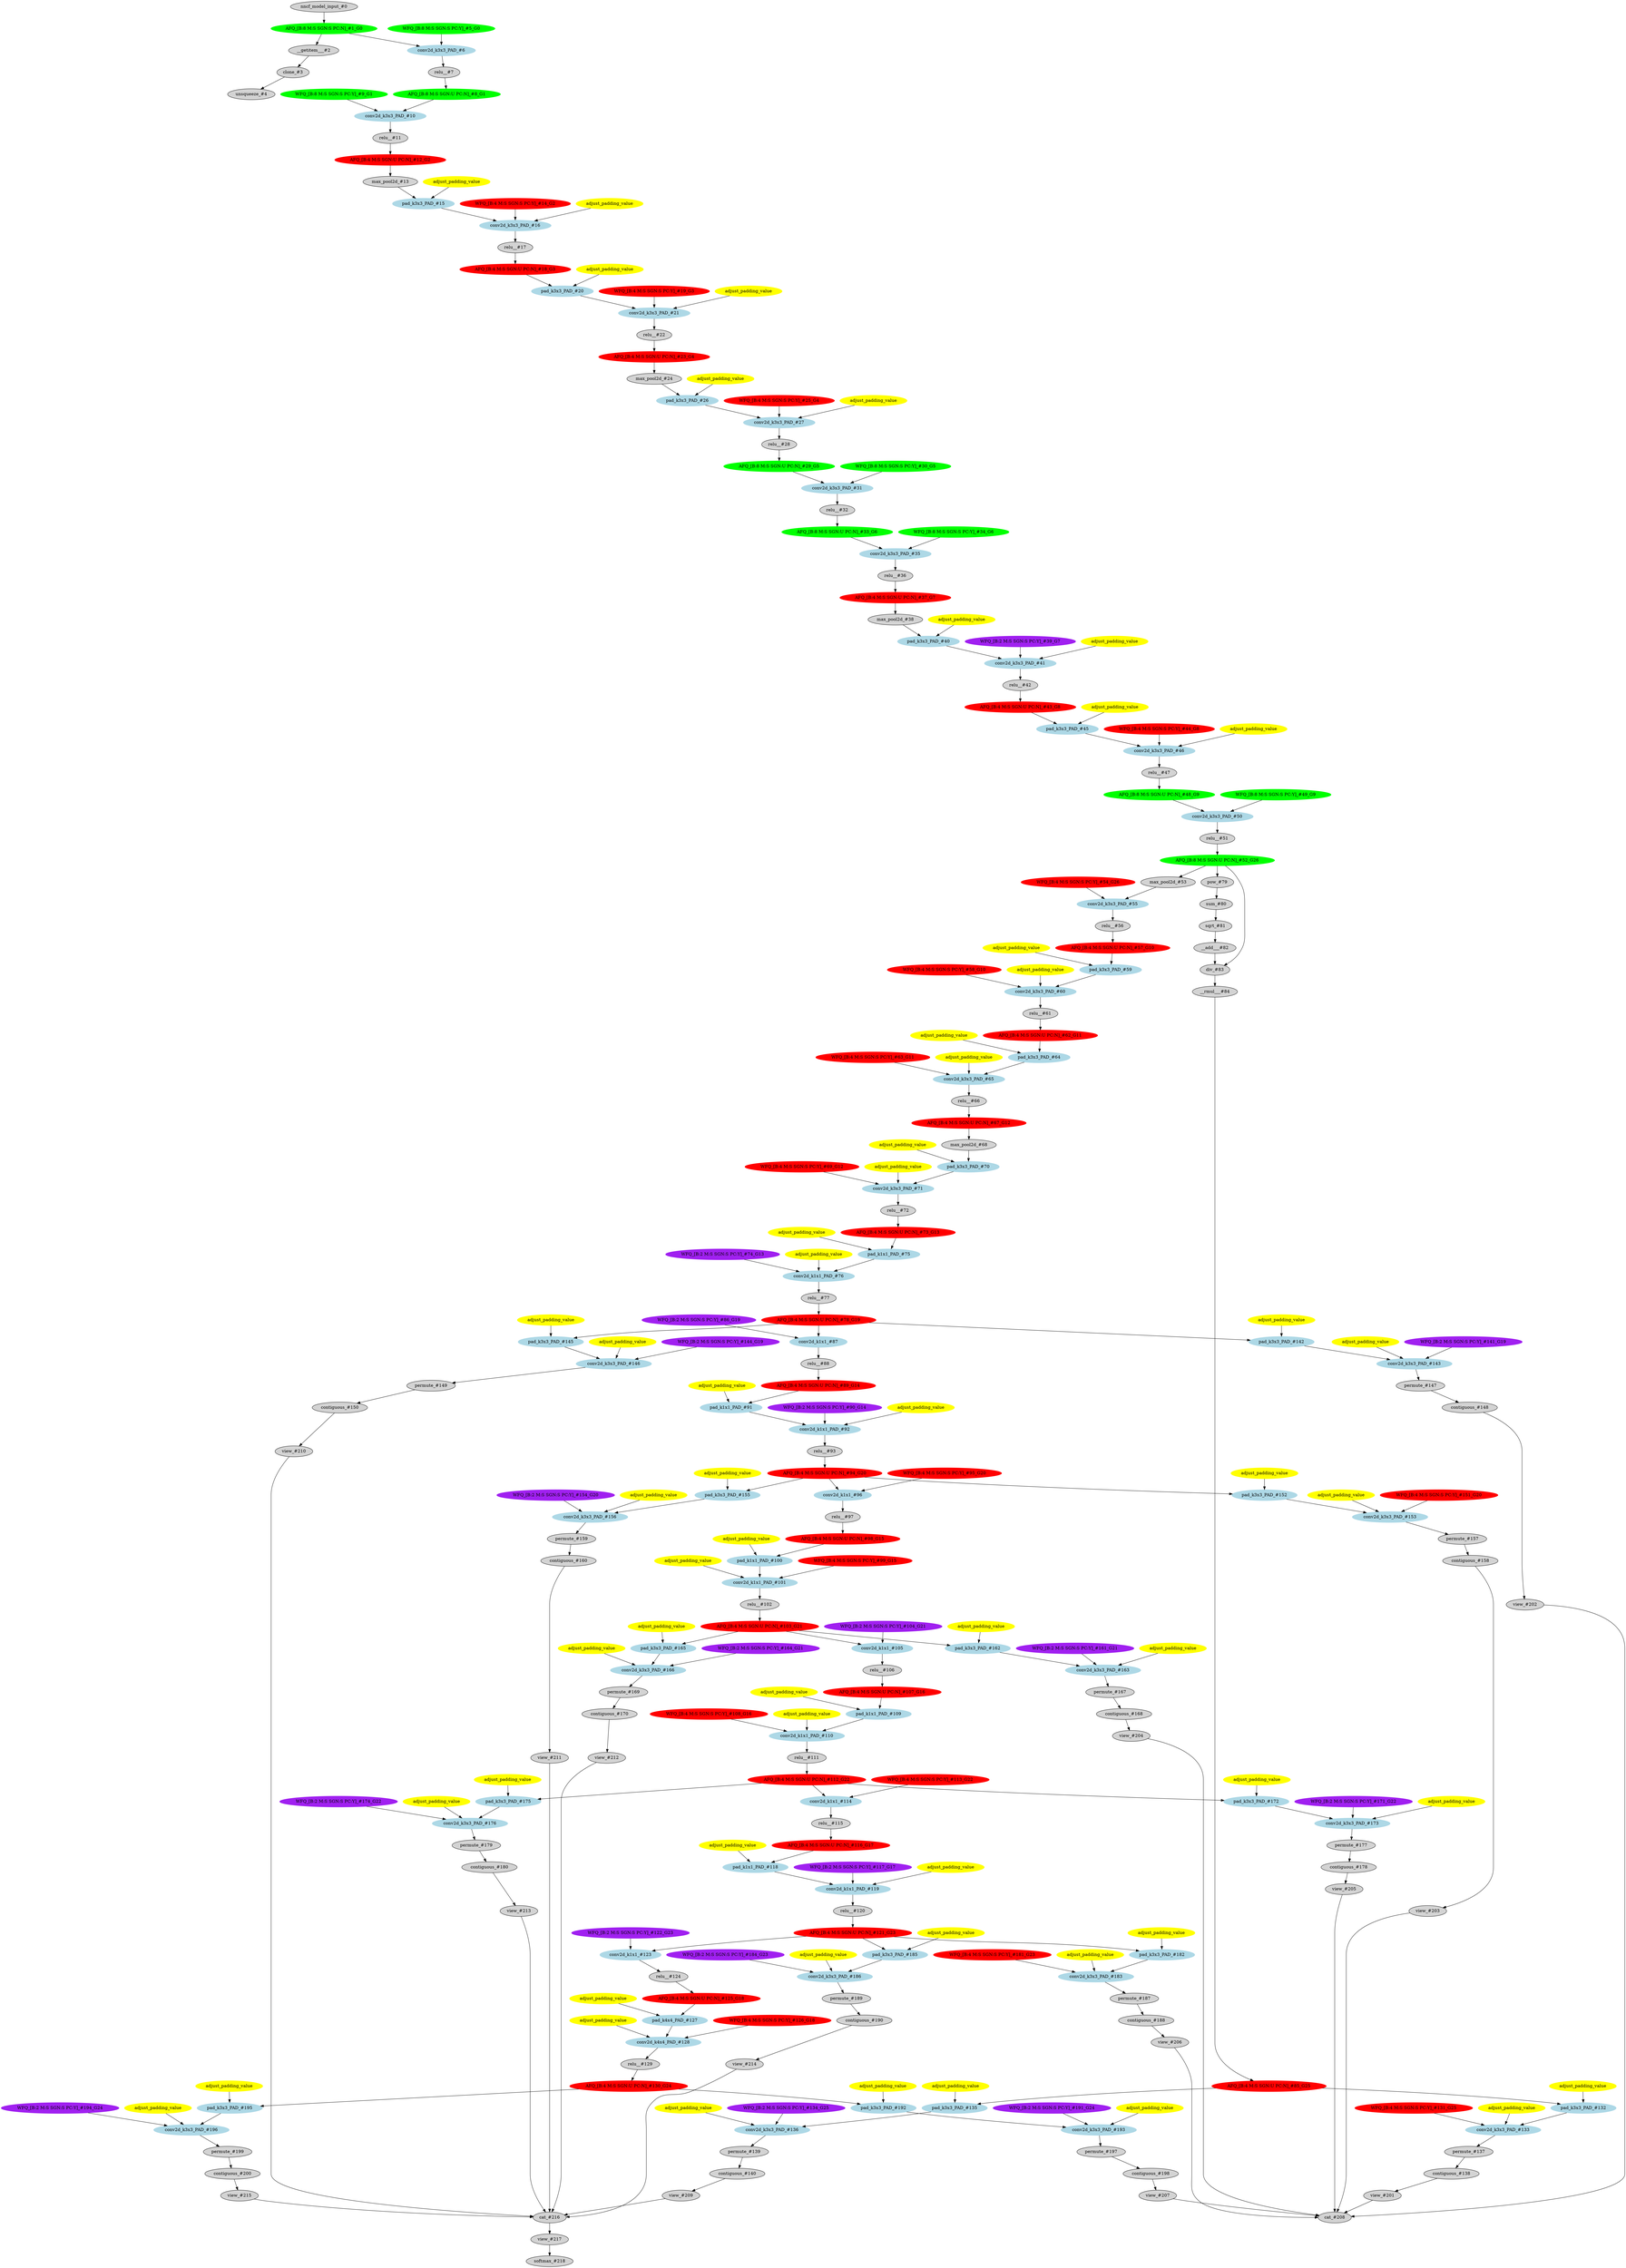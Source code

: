 strict digraph  {
"0 /nncf_model_input_0" [id=0, label="nncf_model_input_#0", style=filled, type=nncf_model_input];
"1 SymmetricQuantizer/symmetric_quantize_0" [color=green, id=1, label="AFQ_[B:8 M:S SGN:S PC:N]_#1_G0", style=filled, type=symmetric_quantize];
"2 SSD_VGG/__getitem___0" [id=2, label="__getitem___#2", style=filled, type=__getitem__];
"3 SSD_VGG/clone_0" [id=3, label="clone_#3", style=filled, type=clone];
"4 SSD_VGG/unsqueeze_0" [id=4, label="unsqueeze_#4", style=filled, type=unsqueeze];
"5 SSD_VGG/MultiOutputSequential[basenet]/NNCFConv2d[0]/ModuleDict[pre_ops]/UpdateWeight[0]/SymmetricQuantizer[op]/symmetric_quantize_0" [color=green, id=5, label="WFQ_[B:8 M:S SGN:S PC:Y]_#5_G0", style=filled, type=symmetric_quantize];
"6 SSD_VGG/MultiOutputSequential[basenet]/NNCFConv2d[0]/conv2d_0" [color=lightblue, id=6, label="conv2d_k3x3_PAD_#6", style=filled, type=conv2d];
"7 SSD_VGG/MultiOutputSequential[basenet]/ReLU[1]/relu__0" [id=7, label="relu__#7", style=filled, type=relu_];
"8 SSD_VGG/MultiOutputSequential[basenet]/ReLU[1]/SymmetricQuantizer/symmetric_quantize_0" [color=green, id=8, label="AFQ_[B:8 M:S SGN:U PC:N]_#8_G1", style=filled, type=symmetric_quantize];
"9 SSD_VGG/MultiOutputSequential[basenet]/NNCFConv2d[2]/ModuleDict[pre_ops]/UpdateWeight[0]/SymmetricQuantizer[op]/symmetric_quantize_0" [color=green, id=9, label="WFQ_[B:8 M:S SGN:S PC:Y]_#9_G1", style=filled, type=symmetric_quantize];
"10 SSD_VGG/MultiOutputSequential[basenet]/NNCFConv2d[2]/conv2d_0" [color=lightblue, id=10, label="conv2d_k3x3_PAD_#10", style=filled, type=conv2d];
"11 SSD_VGG/MultiOutputSequential[basenet]/ReLU[3]/relu__0" [id=11, label="relu__#11", style=filled, type=relu_];
"12 SSD_VGG/MultiOutputSequential[basenet]/ReLU[3]/SymmetricQuantizer/symmetric_quantize_0" [color=red, id=12, label="AFQ_[B:4 M:S SGN:U PC:N]_#12_G2", style=filled, type=symmetric_quantize];
"13 SSD_VGG/MultiOutputSequential[basenet]/MaxPool2d[4]/max_pool2d_0" [id=13, label="max_pool2d_#13", style=filled, type=max_pool2d];
"14 SSD_VGG/MultiOutputSequential[basenet]/NNCFConv2d[5]/ModuleDict[pre_ops]/UpdateWeight[1]/SymmetricQuantizer[op]/symmetric_quantize_0" [color=red, id=14, label="WFQ_[B:4 M:S SGN:S PC:Y]_#14_G2", style=filled, type=symmetric_quantize];
"15 SSD_VGG/MultiOutputSequential[basenet]/NNCFConv2d[5]/pad_0" [color=lightblue, id=15, label="pad_k3x3_PAD_#15", style=filled, type=pad];
"15 SSD_VGG/MultiOutputSequential[basenet]/NNCFConv2d[5]/pad_0_apad" [color=yellow, label=adjust_padding_value, style=filled, type=""];
"16 SSD_VGG/MultiOutputSequential[basenet]/NNCFConv2d[5]/conv2d_0" [color=lightblue, id=16, label="conv2d_k3x3_PAD_#16", style=filled, type=conv2d];
"16 SSD_VGG/MultiOutputSequential[basenet]/NNCFConv2d[5]/conv2d_0_apad" [color=yellow, label=adjust_padding_value, style=filled, type=""];
"17 SSD_VGG/MultiOutputSequential[basenet]/ReLU[6]/relu__0" [id=17, label="relu__#17", style=filled, type=relu_];
"18 SSD_VGG/MultiOutputSequential[basenet]/ReLU[6]/SymmetricQuantizer/symmetric_quantize_0" [color=red, id=18, label="AFQ_[B:4 M:S SGN:U PC:N]_#18_G3", style=filled, type=symmetric_quantize];
"19 SSD_VGG/MultiOutputSequential[basenet]/NNCFConv2d[7]/ModuleDict[pre_ops]/UpdateWeight[1]/SymmetricQuantizer[op]/symmetric_quantize_0" [color=red, id=19, label="WFQ_[B:4 M:S SGN:S PC:Y]_#19_G3", style=filled, type=symmetric_quantize];
"20 SSD_VGG/MultiOutputSequential[basenet]/NNCFConv2d[7]/pad_0" [color=lightblue, id=20, label="pad_k3x3_PAD_#20", style=filled, type=pad];
"20 SSD_VGG/MultiOutputSequential[basenet]/NNCFConv2d[7]/pad_0_apad" [color=yellow, label=adjust_padding_value, style=filled, type=""];
"21 SSD_VGG/MultiOutputSequential[basenet]/NNCFConv2d[7]/conv2d_0" [color=lightblue, id=21, label="conv2d_k3x3_PAD_#21", style=filled, type=conv2d];
"21 SSD_VGG/MultiOutputSequential[basenet]/NNCFConv2d[7]/conv2d_0_apad" [color=yellow, label=adjust_padding_value, style=filled, type=""];
"22 SSD_VGG/MultiOutputSequential[basenet]/ReLU[8]/relu__0" [id=22, label="relu__#22", style=filled, type=relu_];
"23 SSD_VGG/MultiOutputSequential[basenet]/ReLU[8]/SymmetricQuantizer/symmetric_quantize_0" [color=red, id=23, label="AFQ_[B:4 M:S SGN:U PC:N]_#23_G4", style=filled, type=symmetric_quantize];
"24 SSD_VGG/MultiOutputSequential[basenet]/MaxPool2d[9]/max_pool2d_0" [id=24, label="max_pool2d_#24", style=filled, type=max_pool2d];
"25 SSD_VGG/MultiOutputSequential[basenet]/NNCFConv2d[10]/ModuleDict[pre_ops]/UpdateWeight[1]/SymmetricQuantizer[op]/symmetric_quantize_0" [color=red, id=25, label="WFQ_[B:4 M:S SGN:S PC:Y]_#25_G4", style=filled, type=symmetric_quantize];
"26 SSD_VGG/MultiOutputSequential[basenet]/NNCFConv2d[10]/pad_0" [color=lightblue, id=26, label="pad_k3x3_PAD_#26", style=filled, type=pad];
"26 SSD_VGG/MultiOutputSequential[basenet]/NNCFConv2d[10]/pad_0_apad" [color=yellow, label=adjust_padding_value, style=filled, type=""];
"27 SSD_VGG/MultiOutputSequential[basenet]/NNCFConv2d[10]/conv2d_0" [color=lightblue, id=27, label="conv2d_k3x3_PAD_#27", style=filled, type=conv2d];
"27 SSD_VGG/MultiOutputSequential[basenet]/NNCFConv2d[10]/conv2d_0_apad" [color=yellow, label=adjust_padding_value, style=filled, type=""];
"28 SSD_VGG/MultiOutputSequential[basenet]/ReLU[11]/relu__0" [id=28, label="relu__#28", style=filled, type=relu_];
"29 SSD_VGG/MultiOutputSequential[basenet]/ReLU[11]/SymmetricQuantizer/symmetric_quantize_0" [color=green, id=29, label="AFQ_[B:8 M:S SGN:U PC:N]_#29_G5", style=filled, type=symmetric_quantize];
"30 SSD_VGG/MultiOutputSequential[basenet]/NNCFConv2d[12]/ModuleDict[pre_ops]/UpdateWeight[0]/SymmetricQuantizer[op]/symmetric_quantize_0" [color=green, id=30, label="WFQ_[B:8 M:S SGN:S PC:Y]_#30_G5", style=filled, type=symmetric_quantize];
"31 SSD_VGG/MultiOutputSequential[basenet]/NNCFConv2d[12]/conv2d_0" [color=lightblue, id=31, label="conv2d_k3x3_PAD_#31", style=filled, type=conv2d];
"32 SSD_VGG/MultiOutputSequential[basenet]/ReLU[13]/relu__0" [id=32, label="relu__#32", style=filled, type=relu_];
"33 SSD_VGG/MultiOutputSequential[basenet]/ReLU[13]/SymmetricQuantizer/symmetric_quantize_0" [color=green, id=33, label="AFQ_[B:8 M:S SGN:U PC:N]_#33_G6", style=filled, type=symmetric_quantize];
"34 SSD_VGG/MultiOutputSequential[basenet]/NNCFConv2d[14]/ModuleDict[pre_ops]/UpdateWeight[0]/SymmetricQuantizer[op]/symmetric_quantize_0" [color=green, id=34, label="WFQ_[B:8 M:S SGN:S PC:Y]_#34_G6", style=filled, type=symmetric_quantize];
"35 SSD_VGG/MultiOutputSequential[basenet]/NNCFConv2d[14]/conv2d_0" [color=lightblue, id=35, label="conv2d_k3x3_PAD_#35", style=filled, type=conv2d];
"36 SSD_VGG/MultiOutputSequential[basenet]/ReLU[15]/relu__0" [id=36, label="relu__#36", style=filled, type=relu_];
"37 SSD_VGG/MultiOutputSequential[basenet]/ReLU[15]/SymmetricQuantizer/symmetric_quantize_0" [color=red, id=37, label="AFQ_[B:4 M:S SGN:U PC:N]_#37_G7", style=filled, type=symmetric_quantize];
"38 SSD_VGG/MultiOutputSequential[basenet]/MaxPool2d[16]/max_pool2d_0" [id=38, label="max_pool2d_#38", style=filled, type=max_pool2d];
"39 SSD_VGG/MultiOutputSequential[basenet]/NNCFConv2d[17]/ModuleDict[pre_ops]/UpdateWeight[1]/SymmetricQuantizer[op]/symmetric_quantize_0" [color=purple, id=39, label="WFQ_[B:2 M:S SGN:S PC:Y]_#39_G7", style=filled, type=symmetric_quantize];
"40 SSD_VGG/MultiOutputSequential[basenet]/NNCFConv2d[17]/pad_0" [color=lightblue, id=40, label="pad_k3x3_PAD_#40", style=filled, type=pad];
"40 SSD_VGG/MultiOutputSequential[basenet]/NNCFConv2d[17]/pad_0_apad" [color=yellow, label=adjust_padding_value, style=filled, type=""];
"41 SSD_VGG/MultiOutputSequential[basenet]/NNCFConv2d[17]/conv2d_0" [color=lightblue, id=41, label="conv2d_k3x3_PAD_#41", style=filled, type=conv2d];
"41 SSD_VGG/MultiOutputSequential[basenet]/NNCFConv2d[17]/conv2d_0_apad" [color=yellow, label=adjust_padding_value, style=filled, type=""];
"42 SSD_VGG/MultiOutputSequential[basenet]/ReLU[18]/relu__0" [id=42, label="relu__#42", style=filled, type=relu_];
"43 SSD_VGG/MultiOutputSequential[basenet]/ReLU[18]/SymmetricQuantizer/symmetric_quantize_0" [color=red, id=43, label="AFQ_[B:4 M:S SGN:U PC:N]_#43_G8", style=filled, type=symmetric_quantize];
"44 SSD_VGG/MultiOutputSequential[basenet]/NNCFConv2d[19]/ModuleDict[pre_ops]/UpdateWeight[1]/SymmetricQuantizer[op]/symmetric_quantize_0" [color=red, id=44, label="WFQ_[B:4 M:S SGN:S PC:Y]_#44_G8", style=filled, type=symmetric_quantize];
"45 SSD_VGG/MultiOutputSequential[basenet]/NNCFConv2d[19]/pad_0" [color=lightblue, id=45, label="pad_k3x3_PAD_#45", style=filled, type=pad];
"45 SSD_VGG/MultiOutputSequential[basenet]/NNCFConv2d[19]/pad_0_apad" [color=yellow, label=adjust_padding_value, style=filled, type=""];
"46 SSD_VGG/MultiOutputSequential[basenet]/NNCFConv2d[19]/conv2d_0" [color=lightblue, id=46, label="conv2d_k3x3_PAD_#46", style=filled, type=conv2d];
"46 SSD_VGG/MultiOutputSequential[basenet]/NNCFConv2d[19]/conv2d_0_apad" [color=yellow, label=adjust_padding_value, style=filled, type=""];
"47 SSD_VGG/MultiOutputSequential[basenet]/ReLU[20]/relu__0" [id=47, label="relu__#47", style=filled, type=relu_];
"48 SSD_VGG/MultiOutputSequential[basenet]/ReLU[20]/SymmetricQuantizer/symmetric_quantize_0" [color=green, id=48, label="AFQ_[B:8 M:S SGN:U PC:N]_#48_G9", style=filled, type=symmetric_quantize];
"49 SSD_VGG/MultiOutputSequential[basenet]/NNCFConv2d[21]/ModuleDict[pre_ops]/UpdateWeight[0]/SymmetricQuantizer[op]/symmetric_quantize_0" [color=green, id=49, label="WFQ_[B:8 M:S SGN:S PC:Y]_#49_G9", style=filled, type=symmetric_quantize];
"50 SSD_VGG/MultiOutputSequential[basenet]/NNCFConv2d[21]/conv2d_0" [color=lightblue, id=50, label="conv2d_k3x3_PAD_#50", style=filled, type=conv2d];
"51 SSD_VGG/MultiOutputSequential[basenet]/ReLU[22]/relu__0" [id=51, label="relu__#51", style=filled, type=relu_];
"52 SSD_VGG/MultiOutputSequential[basenet]/ReLU[22]/SymmetricQuantizer/symmetric_quantize_0" [color=green, id=52, label="AFQ_[B:8 M:S SGN:U PC:N]_#52_G26", style=filled, type=symmetric_quantize];
"53 SSD_VGG/MultiOutputSequential[basenet]/MaxPool2d[23]/max_pool2d_0" [id=53, label="max_pool2d_#53", style=filled, type=max_pool2d];
"54 SSD_VGG/MultiOutputSequential[basenet]/NNCFConv2d[24]/ModuleDict[pre_ops]/UpdateWeight[0]/SymmetricQuantizer[op]/symmetric_quantize_0" [color=red, id=54, label="WFQ_[B:4 M:S SGN:S PC:Y]_#54_G26", style=filled, type=symmetric_quantize];
"55 SSD_VGG/MultiOutputSequential[basenet]/NNCFConv2d[24]/conv2d_0" [color=lightblue, id=55, label="conv2d_k3x3_PAD_#55", style=filled, type=conv2d];
"56 SSD_VGG/MultiOutputSequential[basenet]/ReLU[25]/relu__0" [id=56, label="relu__#56", style=filled, type=relu_];
"57 SSD_VGG/MultiOutputSequential[basenet]/ReLU[25]/SymmetricQuantizer/symmetric_quantize_0" [color=red, id=57, label="AFQ_[B:4 M:S SGN:U PC:N]_#57_G10", style=filled, type=symmetric_quantize];
"58 SSD_VGG/MultiOutputSequential[basenet]/NNCFConv2d[26]/ModuleDict[pre_ops]/UpdateWeight[1]/SymmetricQuantizer[op]/symmetric_quantize_0" [color=red, id=58, label="WFQ_[B:4 M:S SGN:S PC:Y]_#58_G10", style=filled, type=symmetric_quantize];
"59 SSD_VGG/MultiOutputSequential[basenet]/NNCFConv2d[26]/pad_0" [color=lightblue, id=59, label="pad_k3x3_PAD_#59", style=filled, type=pad];
"59 SSD_VGG/MultiOutputSequential[basenet]/NNCFConv2d[26]/pad_0_apad" [color=yellow, label=adjust_padding_value, style=filled, type=""];
"60 SSD_VGG/MultiOutputSequential[basenet]/NNCFConv2d[26]/conv2d_0" [color=lightblue, id=60, label="conv2d_k3x3_PAD_#60", style=filled, type=conv2d];
"60 SSD_VGG/MultiOutputSequential[basenet]/NNCFConv2d[26]/conv2d_0_apad" [color=yellow, label=adjust_padding_value, style=filled, type=""];
"61 SSD_VGG/MultiOutputSequential[basenet]/ReLU[27]/relu__0" [id=61, label="relu__#61", style=filled, type=relu_];
"62 SSD_VGG/MultiOutputSequential[basenet]/ReLU[27]/SymmetricQuantizer/symmetric_quantize_0" [color=red, id=62, label="AFQ_[B:4 M:S SGN:U PC:N]_#62_G11", style=filled, type=symmetric_quantize];
"63 SSD_VGG/MultiOutputSequential[basenet]/NNCFConv2d[28]/ModuleDict[pre_ops]/UpdateWeight[1]/SymmetricQuantizer[op]/symmetric_quantize_0" [color=red, id=63, label="WFQ_[B:4 M:S SGN:S PC:Y]_#63_G11", style=filled, type=symmetric_quantize];
"64 SSD_VGG/MultiOutputSequential[basenet]/NNCFConv2d[28]/pad_0" [color=lightblue, id=64, label="pad_k3x3_PAD_#64", style=filled, type=pad];
"64 SSD_VGG/MultiOutputSequential[basenet]/NNCFConv2d[28]/pad_0_apad" [color=yellow, label=adjust_padding_value, style=filled, type=""];
"65 SSD_VGG/MultiOutputSequential[basenet]/NNCFConv2d[28]/conv2d_0" [color=lightblue, id=65, label="conv2d_k3x3_PAD_#65", style=filled, type=conv2d];
"65 SSD_VGG/MultiOutputSequential[basenet]/NNCFConv2d[28]/conv2d_0_apad" [color=yellow, label=adjust_padding_value, style=filled, type=""];
"66 SSD_VGG/MultiOutputSequential[basenet]/ReLU[29]/relu__0" [id=66, label="relu__#66", style=filled, type=relu_];
"67 SSD_VGG/MultiOutputSequential[basenet]/ReLU[29]/SymmetricQuantizer/symmetric_quantize_0" [color=red, id=67, label="AFQ_[B:4 M:S SGN:U PC:N]_#67_G12", style=filled, type=symmetric_quantize];
"68 SSD_VGG/MultiOutputSequential[basenet]/MaxPool2d[30]/max_pool2d_0" [id=68, label="max_pool2d_#68", style=filled, type=max_pool2d];
"69 SSD_VGG/MultiOutputSequential[basenet]/NNCFConv2d[31]/ModuleDict[pre_ops]/UpdateWeight[1]/SymmetricQuantizer[op]/symmetric_quantize_0" [color=red, id=69, label="WFQ_[B:4 M:S SGN:S PC:Y]_#69_G12", style=filled, type=symmetric_quantize];
"70 SSD_VGG/MultiOutputSequential[basenet]/NNCFConv2d[31]/pad_0" [color=lightblue, id=70, label="pad_k3x3_PAD_#70", style=filled, type=pad];
"70 SSD_VGG/MultiOutputSequential[basenet]/NNCFConv2d[31]/pad_0_apad" [color=yellow, label=adjust_padding_value, style=filled, type=""];
"71 SSD_VGG/MultiOutputSequential[basenet]/NNCFConv2d[31]/conv2d_0" [color=lightblue, id=71, label="conv2d_k3x3_PAD_#71", style=filled, type=conv2d];
"71 SSD_VGG/MultiOutputSequential[basenet]/NNCFConv2d[31]/conv2d_0_apad" [color=yellow, label=adjust_padding_value, style=filled, type=""];
"72 SSD_VGG/MultiOutputSequential[basenet]/ReLU[32]/relu__0" [id=72, label="relu__#72", style=filled, type=relu_];
"73 SSD_VGG/MultiOutputSequential[basenet]/ReLU[32]/SymmetricQuantizer/symmetric_quantize_0" [color=red, id=73, label="AFQ_[B:4 M:S SGN:U PC:N]_#73_G13", style=filled, type=symmetric_quantize];
"74 SSD_VGG/MultiOutputSequential[basenet]/NNCFConv2d[33]/ModuleDict[pre_ops]/UpdateWeight[1]/SymmetricQuantizer[op]/symmetric_quantize_0" [color=purple, id=74, label="WFQ_[B:2 M:S SGN:S PC:Y]_#74_G13", style=filled, type=symmetric_quantize];
"75 SSD_VGG/MultiOutputSequential[basenet]/NNCFConv2d[33]/pad_0" [color=lightblue, id=75, label="pad_k1x1_PAD_#75", style=filled, type=pad];
"75 SSD_VGG/MultiOutputSequential[basenet]/NNCFConv2d[33]/pad_0_apad" [color=yellow, label=adjust_padding_value, style=filled, type=""];
"76 SSD_VGG/MultiOutputSequential[basenet]/NNCFConv2d[33]/conv2d_0" [color=lightblue, id=76, label="conv2d_k1x1_PAD_#76", style=filled, type=conv2d];
"76 SSD_VGG/MultiOutputSequential[basenet]/NNCFConv2d[33]/conv2d_0_apad" [color=yellow, label=adjust_padding_value, style=filled, type=""];
"77 SSD_VGG/MultiOutputSequential[basenet]/ReLU[34]/relu__0" [id=77, label="relu__#77", style=filled, type=relu_];
"78 SSD_VGG/MultiOutputSequential[basenet]/ReLU[34]/SymmetricQuantizer/symmetric_quantize_0" [color=red, id=78, label="AFQ_[B:4 M:S SGN:U PC:N]_#78_G19", style=filled, type=symmetric_quantize];
"79 SSD_VGG/NNCFUserL2Norm[L2Norm]/pow_0" [id=79, label="pow_#79", style=filled, type=pow];
"80 SSD_VGG/NNCFUserL2Norm[L2Norm]/sum_0" [id=80, label="sum_#80", style=filled, type=sum];
"81 SSD_VGG/NNCFUserL2Norm[L2Norm]/sqrt_0" [id=81, label="sqrt_#81", style=filled, type=sqrt];
"82 SSD_VGG/NNCFUserL2Norm[L2Norm]/__add___0" [id=82, label="__add___#82", style=filled, type=__add__];
"83 SSD_VGG/NNCFUserL2Norm[L2Norm]/div_0" [id=83, label="div_#83", style=filled, type=div];
"84 SSD_VGG/NNCFUserL2Norm[L2Norm]/__rmul___0" [id=84, label="__rmul___#84", style=filled, type=__rmul__];
"85 SSD_VGG/NNCFUserL2Norm[L2Norm]/SymmetricQuantizer/symmetric_quantize_0" [color=red, id=85, label="AFQ_[B:4 M:S SGN:U PC:N]_#85_G25", style=filled, type=symmetric_quantize];
"86 SSD_VGG/MultiOutputSequential[extras]/NNCFConv2d[0]/ModuleDict[pre_ops]/UpdateWeight[0]/SymmetricQuantizer[op]/symmetric_quantize_0" [color=purple, id=86, label="WFQ_[B:2 M:S SGN:S PC:Y]_#86_G19", style=filled, type=symmetric_quantize];
"87 SSD_VGG/MultiOutputSequential[extras]/NNCFConv2d[0]/conv2d_0" [color=lightblue, id=87, label="conv2d_k1x1_#87", style=filled, type=conv2d];
"88 SSD_VGG/MultiOutputSequential[extras]/ReLU[1]/relu__0" [id=88, label="relu__#88", style=filled, type=relu_];
"89 SSD_VGG/MultiOutputSequential[extras]/ReLU[1]/SymmetricQuantizer/symmetric_quantize_0" [color=red, id=89, label="AFQ_[B:4 M:S SGN:U PC:N]_#89_G14", style=filled, type=symmetric_quantize];
"90 SSD_VGG/MultiOutputSequential[extras]/NNCFConv2d[2]/ModuleDict[pre_ops]/UpdateWeight[1]/SymmetricQuantizer[op]/symmetric_quantize_0" [color=purple, id=90, label="WFQ_[B:2 M:S SGN:S PC:Y]_#90_G14", style=filled, type=symmetric_quantize];
"91 SSD_VGG/MultiOutputSequential[extras]/NNCFConv2d[2]/pad_0" [color=lightblue, id=91, label="pad_k1x1_PAD_#91", style=filled, type=pad];
"91 SSD_VGG/MultiOutputSequential[extras]/NNCFConv2d[2]/pad_0_apad" [color=yellow, label=adjust_padding_value, style=filled, type=""];
"92 SSD_VGG/MultiOutputSequential[extras]/NNCFConv2d[2]/conv2d_0" [color=lightblue, id=92, label="conv2d_k1x1_PAD_#92", style=filled, type=conv2d];
"92 SSD_VGG/MultiOutputSequential[extras]/NNCFConv2d[2]/conv2d_0_apad" [color=yellow, label=adjust_padding_value, style=filled, type=""];
"93 SSD_VGG/MultiOutputSequential[extras]/ReLU[3]/relu__0" [id=93, label="relu__#93", style=filled, type=relu_];
"94 SSD_VGG/MultiOutputSequential[extras]/ReLU[3]/SymmetricQuantizer/symmetric_quantize_0" [color=red, id=94, label="AFQ_[B:4 M:S SGN:U PC:N]_#94_G20", style=filled, type=symmetric_quantize];
"95 SSD_VGG/MultiOutputSequential[extras]/NNCFConv2d[4]/ModuleDict[pre_ops]/UpdateWeight[0]/SymmetricQuantizer[op]/symmetric_quantize_0" [color=red, id=95, label="WFQ_[B:4 M:S SGN:S PC:Y]_#95_G20", style=filled, type=symmetric_quantize];
"96 SSD_VGG/MultiOutputSequential[extras]/NNCFConv2d[4]/conv2d_0" [color=lightblue, id=96, label="conv2d_k1x1_#96", style=filled, type=conv2d];
"97 SSD_VGG/MultiOutputSequential[extras]/ReLU[5]/relu__0" [id=97, label="relu__#97", style=filled, type=relu_];
"98 SSD_VGG/MultiOutputSequential[extras]/ReLU[5]/SymmetricQuantizer/symmetric_quantize_0" [color=red, id=98, label="AFQ_[B:4 M:S SGN:U PC:N]_#98_G15", style=filled, type=symmetric_quantize];
"99 SSD_VGG/MultiOutputSequential[extras]/NNCFConv2d[6]/ModuleDict[pre_ops]/UpdateWeight[1]/SymmetricQuantizer[op]/symmetric_quantize_0" [color=red, id=99, label="WFQ_[B:4 M:S SGN:S PC:Y]_#99_G15", style=filled, type=symmetric_quantize];
"100 SSD_VGG/MultiOutputSequential[extras]/NNCFConv2d[6]/pad_0" [color=lightblue, id=100, label="pad_k1x1_PAD_#100", style=filled, type=pad];
"100 SSD_VGG/MultiOutputSequential[extras]/NNCFConv2d[6]/pad_0_apad" [color=yellow, label=adjust_padding_value, style=filled, type=""];
"101 SSD_VGG/MultiOutputSequential[extras]/NNCFConv2d[6]/conv2d_0" [color=lightblue, id=101, label="conv2d_k1x1_PAD_#101", style=filled, type=conv2d];
"101 SSD_VGG/MultiOutputSequential[extras]/NNCFConv2d[6]/conv2d_0_apad" [color=yellow, label=adjust_padding_value, style=filled, type=""];
"102 SSD_VGG/MultiOutputSequential[extras]/ReLU[7]/relu__0" [id=102, label="relu__#102", style=filled, type=relu_];
"103 SSD_VGG/MultiOutputSequential[extras]/ReLU[7]/SymmetricQuantizer/symmetric_quantize_0" [color=red, id=103, label="AFQ_[B:4 M:S SGN:U PC:N]_#103_G21", style=filled, type=symmetric_quantize];
"104 SSD_VGG/MultiOutputSequential[extras]/NNCFConv2d[8]/ModuleDict[pre_ops]/UpdateWeight[0]/SymmetricQuantizer[op]/symmetric_quantize_0" [color=purple, id=104, label="WFQ_[B:2 M:S SGN:S PC:Y]_#104_G21", style=filled, type=symmetric_quantize];
"105 SSD_VGG/MultiOutputSequential[extras]/NNCFConv2d[8]/conv2d_0" [color=lightblue, id=105, label="conv2d_k1x1_#105", style=filled, type=conv2d];
"106 SSD_VGG/MultiOutputSequential[extras]/ReLU[9]/relu__0" [id=106, label="relu__#106", style=filled, type=relu_];
"107 SSD_VGG/MultiOutputSequential[extras]/ReLU[9]/SymmetricQuantizer/symmetric_quantize_0" [color=red, id=107, label="AFQ_[B:4 M:S SGN:U PC:N]_#107_G16", style=filled, type=symmetric_quantize];
"108 SSD_VGG/MultiOutputSequential[extras]/NNCFConv2d[10]/ModuleDict[pre_ops]/UpdateWeight[1]/SymmetricQuantizer[op]/symmetric_quantize_0" [color=red, id=108, label="WFQ_[B:4 M:S SGN:S PC:Y]_#108_G16", style=filled, type=symmetric_quantize];
"109 SSD_VGG/MultiOutputSequential[extras]/NNCFConv2d[10]/pad_0" [color=lightblue, id=109, label="pad_k1x1_PAD_#109", style=filled, type=pad];
"109 SSD_VGG/MultiOutputSequential[extras]/NNCFConv2d[10]/pad_0_apad" [color=yellow, label=adjust_padding_value, style=filled, type=""];
"110 SSD_VGG/MultiOutputSequential[extras]/NNCFConv2d[10]/conv2d_0" [color=lightblue, id=110, label="conv2d_k1x1_PAD_#110", style=filled, type=conv2d];
"110 SSD_VGG/MultiOutputSequential[extras]/NNCFConv2d[10]/conv2d_0_apad" [color=yellow, label=adjust_padding_value, style=filled, type=""];
"111 SSD_VGG/MultiOutputSequential[extras]/ReLU[11]/relu__0" [id=111, label="relu__#111", style=filled, type=relu_];
"112 SSD_VGG/MultiOutputSequential[extras]/ReLU[11]/SymmetricQuantizer/symmetric_quantize_0" [color=red, id=112, label="AFQ_[B:4 M:S SGN:U PC:N]_#112_G22", style=filled, type=symmetric_quantize];
"113 SSD_VGG/MultiOutputSequential[extras]/NNCFConv2d[12]/ModuleDict[pre_ops]/UpdateWeight[0]/SymmetricQuantizer[op]/symmetric_quantize_0" [color=red, id=113, label="WFQ_[B:4 M:S SGN:S PC:Y]_#113_G22", style=filled, type=symmetric_quantize];
"114 SSD_VGG/MultiOutputSequential[extras]/NNCFConv2d[12]/conv2d_0" [color=lightblue, id=114, label="conv2d_k1x1_#114", style=filled, type=conv2d];
"115 SSD_VGG/MultiOutputSequential[extras]/ReLU[13]/relu__0" [id=115, label="relu__#115", style=filled, type=relu_];
"116 SSD_VGG/MultiOutputSequential[extras]/ReLU[13]/SymmetricQuantizer/symmetric_quantize_0" [color=red, id=116, label="AFQ_[B:4 M:S SGN:U PC:N]_#116_G17", style=filled, type=symmetric_quantize];
"117 SSD_VGG/MultiOutputSequential[extras]/NNCFConv2d[14]/ModuleDict[pre_ops]/UpdateWeight[1]/SymmetricQuantizer[op]/symmetric_quantize_0" [color=purple, id=117, label="WFQ_[B:2 M:S SGN:S PC:Y]_#117_G17", style=filled, type=symmetric_quantize];
"118 SSD_VGG/MultiOutputSequential[extras]/NNCFConv2d[14]/pad_0" [color=lightblue, id=118, label="pad_k1x1_PAD_#118", style=filled, type=pad];
"118 SSD_VGG/MultiOutputSequential[extras]/NNCFConv2d[14]/pad_0_apad" [color=yellow, label=adjust_padding_value, style=filled, type=""];
"119 SSD_VGG/MultiOutputSequential[extras]/NNCFConv2d[14]/conv2d_0" [color=lightblue, id=119, label="conv2d_k1x1_PAD_#119", style=filled, type=conv2d];
"119 SSD_VGG/MultiOutputSequential[extras]/NNCFConv2d[14]/conv2d_0_apad" [color=yellow, label=adjust_padding_value, style=filled, type=""];
"120 SSD_VGG/MultiOutputSequential[extras]/ReLU[15]/relu__0" [id=120, label="relu__#120", style=filled, type=relu_];
"121 SSD_VGG/MultiOutputSequential[extras]/ReLU[15]/SymmetricQuantizer/symmetric_quantize_0" [color=red, id=121, label="AFQ_[B:4 M:S SGN:U PC:N]_#121_G23", style=filled, type=symmetric_quantize];
"122 SSD_VGG/MultiOutputSequential[extras]/NNCFConv2d[16]/ModuleDict[pre_ops]/UpdateWeight[0]/SymmetricQuantizer[op]/symmetric_quantize_0" [color=purple, id=122, label="WFQ_[B:2 M:S SGN:S PC:Y]_#122_G23", style=filled, type=symmetric_quantize];
"123 SSD_VGG/MultiOutputSequential[extras]/NNCFConv2d[16]/conv2d_0" [color=lightblue, id=123, label="conv2d_k1x1_#123", style=filled, type=conv2d];
"124 SSD_VGG/MultiOutputSequential[extras]/ReLU[17]/relu__0" [id=124, label="relu__#124", style=filled, type=relu_];
"125 SSD_VGG/MultiOutputSequential[extras]/ReLU[17]/SymmetricQuantizer/symmetric_quantize_0" [color=red, id=125, label="AFQ_[B:4 M:S SGN:U PC:N]_#125_G18", style=filled, type=symmetric_quantize];
"126 SSD_VGG/MultiOutputSequential[extras]/NNCFConv2d[18]/ModuleDict[pre_ops]/UpdateWeight[1]/SymmetricQuantizer[op]/symmetric_quantize_0" [color=red, id=126, label="WFQ_[B:4 M:S SGN:S PC:Y]_#126_G18", style=filled, type=symmetric_quantize];
"127 SSD_VGG/MultiOutputSequential[extras]/NNCFConv2d[18]/pad_0" [color=lightblue, id=127, label="pad_k4x4_PAD_#127", style=filled, type=pad];
"127 SSD_VGG/MultiOutputSequential[extras]/NNCFConv2d[18]/pad_0_apad" [color=yellow, label=adjust_padding_value, style=filled, type=""];
"128 SSD_VGG/MultiOutputSequential[extras]/NNCFConv2d[18]/conv2d_0" [color=lightblue, id=128, label="conv2d_k4x4_PAD_#128", style=filled, type=conv2d];
"128 SSD_VGG/MultiOutputSequential[extras]/NNCFConv2d[18]/conv2d_0_apad" [color=yellow, label=adjust_padding_value, style=filled, type=""];
"129 SSD_VGG/MultiOutputSequential[extras]/ReLU[19]/relu__0" [id=129, label="relu__#129", style=filled, type=relu_];
"130 SSD_VGG/MultiOutputSequential[extras]/ReLU[19]/SymmetricQuantizer/symmetric_quantize_0" [color=red, id=130, label="AFQ_[B:4 M:S SGN:U PC:N]_#130_G24", style=filled, type=symmetric_quantize];
"131 SSD_VGG/SSDDetectionOutput[detection_head]/ModuleList[heads]/SSDHead[0]/NNCFConv2d[loc]/ModuleDict[pre_ops]/UpdateWeight[1]/SymmetricQuantizer[op]/symmetric_quantize_0" [color=red, id=131, label="WFQ_[B:4 M:S SGN:S PC:Y]_#131_G25", style=filled, type=symmetric_quantize];
"132 SSD_VGG/SSDDetectionOutput[detection_head]/ModuleList[heads]/SSDHead[0]/NNCFConv2d[loc]/pad_0" [color=lightblue, id=132, label="pad_k3x3_PAD_#132", style=filled, type=pad];
"132 SSD_VGG/SSDDetectionOutput[detection_head]/ModuleList[heads]/SSDHead[0]/NNCFConv2d[loc]/pad_0_apad" [color=yellow, label=adjust_padding_value, style=filled, type=""];
"133 SSD_VGG/SSDDetectionOutput[detection_head]/ModuleList[heads]/SSDHead[0]/NNCFConv2d[loc]/conv2d_0" [color=lightblue, id=133, label="conv2d_k3x3_PAD_#133", style=filled, type=conv2d];
"133 SSD_VGG/SSDDetectionOutput[detection_head]/ModuleList[heads]/SSDHead[0]/NNCFConv2d[loc]/conv2d_0_apad" [color=yellow, label=adjust_padding_value, style=filled, type=""];
"134 SSD_VGG/SSDDetectionOutput[detection_head]/ModuleList[heads]/SSDHead[0]/NNCFConv2d[conf]/ModuleDict[pre_ops]/UpdateWeight[1]/SymmetricQuantizer[op]/symmetric_quantize_0" [color=purple, id=134, label="WFQ_[B:2 M:S SGN:S PC:Y]_#134_G25", style=filled, type=symmetric_quantize];
"135 SSD_VGG/SSDDetectionOutput[detection_head]/ModuleList[heads]/SSDHead[0]/NNCFConv2d[conf]/pad_0" [color=lightblue, id=135, label="pad_k3x3_PAD_#135", style=filled, type=pad];
"135 SSD_VGG/SSDDetectionOutput[detection_head]/ModuleList[heads]/SSDHead[0]/NNCFConv2d[conf]/pad_0_apad" [color=yellow, label=adjust_padding_value, style=filled, type=""];
"136 SSD_VGG/SSDDetectionOutput[detection_head]/ModuleList[heads]/SSDHead[0]/NNCFConv2d[conf]/conv2d_0" [color=lightblue, id=136, label="conv2d_k3x3_PAD_#136", style=filled, type=conv2d];
"136 SSD_VGG/SSDDetectionOutput[detection_head]/ModuleList[heads]/SSDHead[0]/NNCFConv2d[conf]/conv2d_0_apad" [color=yellow, label=adjust_padding_value, style=filled, type=""];
"137 SSD_VGG/SSDDetectionOutput[detection_head]/ModuleList[heads]/SSDHead[0]/permute_0" [id=137, label="permute_#137", style=filled, type=permute];
"138 SSD_VGG/SSDDetectionOutput[detection_head]/ModuleList[heads]/SSDHead[0]/contiguous_0" [id=138, label="contiguous_#138", style=filled, type=contiguous];
"139 SSD_VGG/SSDDetectionOutput[detection_head]/ModuleList[heads]/SSDHead[0]/permute_1" [id=139, label="permute_#139", style=filled, type=permute];
"140 SSD_VGG/SSDDetectionOutput[detection_head]/ModuleList[heads]/SSDHead[0]/contiguous_1" [id=140, label="contiguous_#140", style=filled, type=contiguous];
"141 SSD_VGG/SSDDetectionOutput[detection_head]/ModuleList[heads]/SSDHead[1]/NNCFConv2d[loc]/ModuleDict[pre_ops]/UpdateWeight[1]/SymmetricQuantizer[op]/symmetric_quantize_0" [color=purple, id=141, label="WFQ_[B:2 M:S SGN:S PC:Y]_#141_G19", style=filled, type=symmetric_quantize];
"142 SSD_VGG/SSDDetectionOutput[detection_head]/ModuleList[heads]/SSDHead[1]/NNCFConv2d[loc]/pad_0" [color=lightblue, id=142, label="pad_k3x3_PAD_#142", style=filled, type=pad];
"142 SSD_VGG/SSDDetectionOutput[detection_head]/ModuleList[heads]/SSDHead[1]/NNCFConv2d[loc]/pad_0_apad" [color=yellow, label=adjust_padding_value, style=filled, type=""];
"143 SSD_VGG/SSDDetectionOutput[detection_head]/ModuleList[heads]/SSDHead[1]/NNCFConv2d[loc]/conv2d_0" [color=lightblue, id=143, label="conv2d_k3x3_PAD_#143", style=filled, type=conv2d];
"143 SSD_VGG/SSDDetectionOutput[detection_head]/ModuleList[heads]/SSDHead[1]/NNCFConv2d[loc]/conv2d_0_apad" [color=yellow, label=adjust_padding_value, style=filled, type=""];
"144 SSD_VGG/SSDDetectionOutput[detection_head]/ModuleList[heads]/SSDHead[1]/NNCFConv2d[conf]/ModuleDict[pre_ops]/UpdateWeight[1]/SymmetricQuantizer[op]/symmetric_quantize_0" [color=purple, id=144, label="WFQ_[B:2 M:S SGN:S PC:Y]_#144_G19", style=filled, type=symmetric_quantize];
"145 SSD_VGG/SSDDetectionOutput[detection_head]/ModuleList[heads]/SSDHead[1]/NNCFConv2d[conf]/pad_0" [color=lightblue, id=145, label="pad_k3x3_PAD_#145", style=filled, type=pad];
"145 SSD_VGG/SSDDetectionOutput[detection_head]/ModuleList[heads]/SSDHead[1]/NNCFConv2d[conf]/pad_0_apad" [color=yellow, label=adjust_padding_value, style=filled, type=""];
"146 SSD_VGG/SSDDetectionOutput[detection_head]/ModuleList[heads]/SSDHead[1]/NNCFConv2d[conf]/conv2d_0" [color=lightblue, id=146, label="conv2d_k3x3_PAD_#146", style=filled, type=conv2d];
"146 SSD_VGG/SSDDetectionOutput[detection_head]/ModuleList[heads]/SSDHead[1]/NNCFConv2d[conf]/conv2d_0_apad" [color=yellow, label=adjust_padding_value, style=filled, type=""];
"147 SSD_VGG/SSDDetectionOutput[detection_head]/ModuleList[heads]/SSDHead[1]/permute_0" [id=147, label="permute_#147", style=filled, type=permute];
"148 SSD_VGG/SSDDetectionOutput[detection_head]/ModuleList[heads]/SSDHead[1]/contiguous_0" [id=148, label="contiguous_#148", style=filled, type=contiguous];
"149 SSD_VGG/SSDDetectionOutput[detection_head]/ModuleList[heads]/SSDHead[1]/permute_1" [id=149, label="permute_#149", style=filled, type=permute];
"150 SSD_VGG/SSDDetectionOutput[detection_head]/ModuleList[heads]/SSDHead[1]/contiguous_1" [id=150, label="contiguous_#150", style=filled, type=contiguous];
"151 SSD_VGG/SSDDetectionOutput[detection_head]/ModuleList[heads]/SSDHead[2]/NNCFConv2d[loc]/ModuleDict[pre_ops]/UpdateWeight[1]/SymmetricQuantizer[op]/symmetric_quantize_0" [color=red, id=151, label="WFQ_[B:4 M:S SGN:S PC:Y]_#151_G20", style=filled, type=symmetric_quantize];
"152 SSD_VGG/SSDDetectionOutput[detection_head]/ModuleList[heads]/SSDHead[2]/NNCFConv2d[loc]/pad_0" [color=lightblue, id=152, label="pad_k3x3_PAD_#152", style=filled, type=pad];
"152 SSD_VGG/SSDDetectionOutput[detection_head]/ModuleList[heads]/SSDHead[2]/NNCFConv2d[loc]/pad_0_apad" [color=yellow, label=adjust_padding_value, style=filled, type=""];
"153 SSD_VGG/SSDDetectionOutput[detection_head]/ModuleList[heads]/SSDHead[2]/NNCFConv2d[loc]/conv2d_0" [color=lightblue, id=153, label="conv2d_k3x3_PAD_#153", style=filled, type=conv2d];
"153 SSD_VGG/SSDDetectionOutput[detection_head]/ModuleList[heads]/SSDHead[2]/NNCFConv2d[loc]/conv2d_0_apad" [color=yellow, label=adjust_padding_value, style=filled, type=""];
"154 SSD_VGG/SSDDetectionOutput[detection_head]/ModuleList[heads]/SSDHead[2]/NNCFConv2d[conf]/ModuleDict[pre_ops]/UpdateWeight[1]/SymmetricQuantizer[op]/symmetric_quantize_0" [color=purple, id=154, label="WFQ_[B:2 M:S SGN:S PC:Y]_#154_G20", style=filled, type=symmetric_quantize];
"155 SSD_VGG/SSDDetectionOutput[detection_head]/ModuleList[heads]/SSDHead[2]/NNCFConv2d[conf]/pad_0" [color=lightblue, id=155, label="pad_k3x3_PAD_#155", style=filled, type=pad];
"155 SSD_VGG/SSDDetectionOutput[detection_head]/ModuleList[heads]/SSDHead[2]/NNCFConv2d[conf]/pad_0_apad" [color=yellow, label=adjust_padding_value, style=filled, type=""];
"156 SSD_VGG/SSDDetectionOutput[detection_head]/ModuleList[heads]/SSDHead[2]/NNCFConv2d[conf]/conv2d_0" [color=lightblue, id=156, label="conv2d_k3x3_PAD_#156", style=filled, type=conv2d];
"156 SSD_VGG/SSDDetectionOutput[detection_head]/ModuleList[heads]/SSDHead[2]/NNCFConv2d[conf]/conv2d_0_apad" [color=yellow, label=adjust_padding_value, style=filled, type=""];
"157 SSD_VGG/SSDDetectionOutput[detection_head]/ModuleList[heads]/SSDHead[2]/permute_0" [id=157, label="permute_#157", style=filled, type=permute];
"158 SSD_VGG/SSDDetectionOutput[detection_head]/ModuleList[heads]/SSDHead[2]/contiguous_0" [id=158, label="contiguous_#158", style=filled, type=contiguous];
"159 SSD_VGG/SSDDetectionOutput[detection_head]/ModuleList[heads]/SSDHead[2]/permute_1" [id=159, label="permute_#159", style=filled, type=permute];
"160 SSD_VGG/SSDDetectionOutput[detection_head]/ModuleList[heads]/SSDHead[2]/contiguous_1" [id=160, label="contiguous_#160", style=filled, type=contiguous];
"161 SSD_VGG/SSDDetectionOutput[detection_head]/ModuleList[heads]/SSDHead[3]/NNCFConv2d[loc]/ModuleDict[pre_ops]/UpdateWeight[1]/SymmetricQuantizer[op]/symmetric_quantize_0" [color=purple, id=161, label="WFQ_[B:2 M:S SGN:S PC:Y]_#161_G21", style=filled, type=symmetric_quantize];
"162 SSD_VGG/SSDDetectionOutput[detection_head]/ModuleList[heads]/SSDHead[3]/NNCFConv2d[loc]/pad_0" [color=lightblue, id=162, label="pad_k3x3_PAD_#162", style=filled, type=pad];
"162 SSD_VGG/SSDDetectionOutput[detection_head]/ModuleList[heads]/SSDHead[3]/NNCFConv2d[loc]/pad_0_apad" [color=yellow, label=adjust_padding_value, style=filled, type=""];
"163 SSD_VGG/SSDDetectionOutput[detection_head]/ModuleList[heads]/SSDHead[3]/NNCFConv2d[loc]/conv2d_0" [color=lightblue, id=163, label="conv2d_k3x3_PAD_#163", style=filled, type=conv2d];
"163 SSD_VGG/SSDDetectionOutput[detection_head]/ModuleList[heads]/SSDHead[3]/NNCFConv2d[loc]/conv2d_0_apad" [color=yellow, label=adjust_padding_value, style=filled, type=""];
"164 SSD_VGG/SSDDetectionOutput[detection_head]/ModuleList[heads]/SSDHead[3]/NNCFConv2d[conf]/ModuleDict[pre_ops]/UpdateWeight[1]/SymmetricQuantizer[op]/symmetric_quantize_0" [color=purple, id=164, label="WFQ_[B:2 M:S SGN:S PC:Y]_#164_G21", style=filled, type=symmetric_quantize];
"165 SSD_VGG/SSDDetectionOutput[detection_head]/ModuleList[heads]/SSDHead[3]/NNCFConv2d[conf]/pad_0" [color=lightblue, id=165, label="pad_k3x3_PAD_#165", style=filled, type=pad];
"165 SSD_VGG/SSDDetectionOutput[detection_head]/ModuleList[heads]/SSDHead[3]/NNCFConv2d[conf]/pad_0_apad" [color=yellow, label=adjust_padding_value, style=filled, type=""];
"166 SSD_VGG/SSDDetectionOutput[detection_head]/ModuleList[heads]/SSDHead[3]/NNCFConv2d[conf]/conv2d_0" [color=lightblue, id=166, label="conv2d_k3x3_PAD_#166", style=filled, type=conv2d];
"166 SSD_VGG/SSDDetectionOutput[detection_head]/ModuleList[heads]/SSDHead[3]/NNCFConv2d[conf]/conv2d_0_apad" [color=yellow, label=adjust_padding_value, style=filled, type=""];
"167 SSD_VGG/SSDDetectionOutput[detection_head]/ModuleList[heads]/SSDHead[3]/permute_0" [id=167, label="permute_#167", style=filled, type=permute];
"168 SSD_VGG/SSDDetectionOutput[detection_head]/ModuleList[heads]/SSDHead[3]/contiguous_0" [id=168, label="contiguous_#168", style=filled, type=contiguous];
"169 SSD_VGG/SSDDetectionOutput[detection_head]/ModuleList[heads]/SSDHead[3]/permute_1" [id=169, label="permute_#169", style=filled, type=permute];
"170 SSD_VGG/SSDDetectionOutput[detection_head]/ModuleList[heads]/SSDHead[3]/contiguous_1" [id=170, label="contiguous_#170", style=filled, type=contiguous];
"171 SSD_VGG/SSDDetectionOutput[detection_head]/ModuleList[heads]/SSDHead[4]/NNCFConv2d[loc]/ModuleDict[pre_ops]/UpdateWeight[1]/SymmetricQuantizer[op]/symmetric_quantize_0" [color=purple, id=171, label="WFQ_[B:2 M:S SGN:S PC:Y]_#171_G22", style=filled, type=symmetric_quantize];
"172 SSD_VGG/SSDDetectionOutput[detection_head]/ModuleList[heads]/SSDHead[4]/NNCFConv2d[loc]/pad_0" [color=lightblue, id=172, label="pad_k3x3_PAD_#172", style=filled, type=pad];
"172 SSD_VGG/SSDDetectionOutput[detection_head]/ModuleList[heads]/SSDHead[4]/NNCFConv2d[loc]/pad_0_apad" [color=yellow, label=adjust_padding_value, style=filled, type=""];
"173 SSD_VGG/SSDDetectionOutput[detection_head]/ModuleList[heads]/SSDHead[4]/NNCFConv2d[loc]/conv2d_0" [color=lightblue, id=173, label="conv2d_k3x3_PAD_#173", style=filled, type=conv2d];
"173 SSD_VGG/SSDDetectionOutput[detection_head]/ModuleList[heads]/SSDHead[4]/NNCFConv2d[loc]/conv2d_0_apad" [color=yellow, label=adjust_padding_value, style=filled, type=""];
"174 SSD_VGG/SSDDetectionOutput[detection_head]/ModuleList[heads]/SSDHead[4]/NNCFConv2d[conf]/ModuleDict[pre_ops]/UpdateWeight[1]/SymmetricQuantizer[op]/symmetric_quantize_0" [color=purple, id=174, label="WFQ_[B:2 M:S SGN:S PC:Y]_#174_G22", style=filled, type=symmetric_quantize];
"175 SSD_VGG/SSDDetectionOutput[detection_head]/ModuleList[heads]/SSDHead[4]/NNCFConv2d[conf]/pad_0" [color=lightblue, id=175, label="pad_k3x3_PAD_#175", style=filled, type=pad];
"175 SSD_VGG/SSDDetectionOutput[detection_head]/ModuleList[heads]/SSDHead[4]/NNCFConv2d[conf]/pad_0_apad" [color=yellow, label=adjust_padding_value, style=filled, type=""];
"176 SSD_VGG/SSDDetectionOutput[detection_head]/ModuleList[heads]/SSDHead[4]/NNCFConv2d[conf]/conv2d_0" [color=lightblue, id=176, label="conv2d_k3x3_PAD_#176", style=filled, type=conv2d];
"176 SSD_VGG/SSDDetectionOutput[detection_head]/ModuleList[heads]/SSDHead[4]/NNCFConv2d[conf]/conv2d_0_apad" [color=yellow, label=adjust_padding_value, style=filled, type=""];
"177 SSD_VGG/SSDDetectionOutput[detection_head]/ModuleList[heads]/SSDHead[4]/permute_0" [id=177, label="permute_#177", style=filled, type=permute];
"178 SSD_VGG/SSDDetectionOutput[detection_head]/ModuleList[heads]/SSDHead[4]/contiguous_0" [id=178, label="contiguous_#178", style=filled, type=contiguous];
"179 SSD_VGG/SSDDetectionOutput[detection_head]/ModuleList[heads]/SSDHead[4]/permute_1" [id=179, label="permute_#179", style=filled, type=permute];
"180 SSD_VGG/SSDDetectionOutput[detection_head]/ModuleList[heads]/SSDHead[4]/contiguous_1" [id=180, label="contiguous_#180", style=filled, type=contiguous];
"181 SSD_VGG/SSDDetectionOutput[detection_head]/ModuleList[heads]/SSDHead[5]/NNCFConv2d[loc]/ModuleDict[pre_ops]/UpdateWeight[1]/SymmetricQuantizer[op]/symmetric_quantize_0" [color=red, id=181, label="WFQ_[B:4 M:S SGN:S PC:Y]_#181_G23", style=filled, type=symmetric_quantize];
"182 SSD_VGG/SSDDetectionOutput[detection_head]/ModuleList[heads]/SSDHead[5]/NNCFConv2d[loc]/pad_0" [color=lightblue, id=182, label="pad_k3x3_PAD_#182", style=filled, type=pad];
"182 SSD_VGG/SSDDetectionOutput[detection_head]/ModuleList[heads]/SSDHead[5]/NNCFConv2d[loc]/pad_0_apad" [color=yellow, label=adjust_padding_value, style=filled, type=""];
"183 SSD_VGG/SSDDetectionOutput[detection_head]/ModuleList[heads]/SSDHead[5]/NNCFConv2d[loc]/conv2d_0" [color=lightblue, id=183, label="conv2d_k3x3_PAD_#183", style=filled, type=conv2d];
"183 SSD_VGG/SSDDetectionOutput[detection_head]/ModuleList[heads]/SSDHead[5]/NNCFConv2d[loc]/conv2d_0_apad" [color=yellow, label=adjust_padding_value, style=filled, type=""];
"184 SSD_VGG/SSDDetectionOutput[detection_head]/ModuleList[heads]/SSDHead[5]/NNCFConv2d[conf]/ModuleDict[pre_ops]/UpdateWeight[1]/SymmetricQuantizer[op]/symmetric_quantize_0" [color=purple, id=184, label="WFQ_[B:2 M:S SGN:S PC:Y]_#184_G23", style=filled, type=symmetric_quantize];
"185 SSD_VGG/SSDDetectionOutput[detection_head]/ModuleList[heads]/SSDHead[5]/NNCFConv2d[conf]/pad_0" [color=lightblue, id=185, label="pad_k3x3_PAD_#185", style=filled, type=pad];
"185 SSD_VGG/SSDDetectionOutput[detection_head]/ModuleList[heads]/SSDHead[5]/NNCFConv2d[conf]/pad_0_apad" [color=yellow, label=adjust_padding_value, style=filled, type=""];
"186 SSD_VGG/SSDDetectionOutput[detection_head]/ModuleList[heads]/SSDHead[5]/NNCFConv2d[conf]/conv2d_0" [color=lightblue, id=186, label="conv2d_k3x3_PAD_#186", style=filled, type=conv2d];
"186 SSD_VGG/SSDDetectionOutput[detection_head]/ModuleList[heads]/SSDHead[5]/NNCFConv2d[conf]/conv2d_0_apad" [color=yellow, label=adjust_padding_value, style=filled, type=""];
"187 SSD_VGG/SSDDetectionOutput[detection_head]/ModuleList[heads]/SSDHead[5]/permute_0" [id=187, label="permute_#187", style=filled, type=permute];
"188 SSD_VGG/SSDDetectionOutput[detection_head]/ModuleList[heads]/SSDHead[5]/contiguous_0" [id=188, label="contiguous_#188", style=filled, type=contiguous];
"189 SSD_VGG/SSDDetectionOutput[detection_head]/ModuleList[heads]/SSDHead[5]/permute_1" [id=189, label="permute_#189", style=filled, type=permute];
"190 SSD_VGG/SSDDetectionOutput[detection_head]/ModuleList[heads]/SSDHead[5]/contiguous_1" [id=190, label="contiguous_#190", style=filled, type=contiguous];
"191 SSD_VGG/SSDDetectionOutput[detection_head]/ModuleList[heads]/SSDHead[6]/NNCFConv2d[loc]/ModuleDict[pre_ops]/UpdateWeight[1]/SymmetricQuantizer[op]/symmetric_quantize_0" [color=purple, id=191, label="WFQ_[B:2 M:S SGN:S PC:Y]_#191_G24", style=filled, type=symmetric_quantize];
"192 SSD_VGG/SSDDetectionOutput[detection_head]/ModuleList[heads]/SSDHead[6]/NNCFConv2d[loc]/pad_0" [color=lightblue, id=192, label="pad_k3x3_PAD_#192", style=filled, type=pad];
"192 SSD_VGG/SSDDetectionOutput[detection_head]/ModuleList[heads]/SSDHead[6]/NNCFConv2d[loc]/pad_0_apad" [color=yellow, label=adjust_padding_value, style=filled, type=""];
"193 SSD_VGG/SSDDetectionOutput[detection_head]/ModuleList[heads]/SSDHead[6]/NNCFConv2d[loc]/conv2d_0" [color=lightblue, id=193, label="conv2d_k3x3_PAD_#193", style=filled, type=conv2d];
"193 SSD_VGG/SSDDetectionOutput[detection_head]/ModuleList[heads]/SSDHead[6]/NNCFConv2d[loc]/conv2d_0_apad" [color=yellow, label=adjust_padding_value, style=filled, type=""];
"194 SSD_VGG/SSDDetectionOutput[detection_head]/ModuleList[heads]/SSDHead[6]/NNCFConv2d[conf]/ModuleDict[pre_ops]/UpdateWeight[1]/SymmetricQuantizer[op]/symmetric_quantize_0" [color=purple, id=194, label="WFQ_[B:2 M:S SGN:S PC:Y]_#194_G24", style=filled, type=symmetric_quantize];
"195 SSD_VGG/SSDDetectionOutput[detection_head]/ModuleList[heads]/SSDHead[6]/NNCFConv2d[conf]/pad_0" [color=lightblue, id=195, label="pad_k3x3_PAD_#195", style=filled, type=pad];
"195 SSD_VGG/SSDDetectionOutput[detection_head]/ModuleList[heads]/SSDHead[6]/NNCFConv2d[conf]/pad_0_apad" [color=yellow, label=adjust_padding_value, style=filled, type=""];
"196 SSD_VGG/SSDDetectionOutput[detection_head]/ModuleList[heads]/SSDHead[6]/NNCFConv2d[conf]/conv2d_0" [color=lightblue, id=196, label="conv2d_k3x3_PAD_#196", style=filled, type=conv2d];
"196 SSD_VGG/SSDDetectionOutput[detection_head]/ModuleList[heads]/SSDHead[6]/NNCFConv2d[conf]/conv2d_0_apad" [color=yellow, label=adjust_padding_value, style=filled, type=""];
"197 SSD_VGG/SSDDetectionOutput[detection_head]/ModuleList[heads]/SSDHead[6]/permute_0" [id=197, label="permute_#197", style=filled, type=permute];
"198 SSD_VGG/SSDDetectionOutput[detection_head]/ModuleList[heads]/SSDHead[6]/contiguous_0" [id=198, label="contiguous_#198", style=filled, type=contiguous];
"199 SSD_VGG/SSDDetectionOutput[detection_head]/ModuleList[heads]/SSDHead[6]/permute_1" [id=199, label="permute_#199", style=filled, type=permute];
"200 SSD_VGG/SSDDetectionOutput[detection_head]/ModuleList[heads]/SSDHead[6]/contiguous_1" [id=200, label="contiguous_#200", style=filled, type=contiguous];
"201 SSD_VGG/SSDDetectionOutput[detection_head]/view_0" [id=201, label="view_#201", style=filled, type=view];
"202 SSD_VGG/SSDDetectionOutput[detection_head]/view_1" [id=202, label="view_#202", style=filled, type=view];
"203 SSD_VGG/SSDDetectionOutput[detection_head]/view_2" [id=203, label="view_#203", style=filled, type=view];
"204 SSD_VGG/SSDDetectionOutput[detection_head]/view_3" [id=204, label="view_#204", style=filled, type=view];
"205 SSD_VGG/SSDDetectionOutput[detection_head]/view_4" [id=205, label="view_#205", style=filled, type=view];
"206 SSD_VGG/SSDDetectionOutput[detection_head]/view_5" [id=206, label="view_#206", style=filled, type=view];
"207 SSD_VGG/SSDDetectionOutput[detection_head]/view_6" [id=207, label="view_#207", style=filled, type=view];
"208 SSD_VGG/SSDDetectionOutput[detection_head]/cat_0" [id=208, label="cat_#208", style=filled, type=cat];
"209 SSD_VGG/SSDDetectionOutput[detection_head]/view_7" [id=209, label="view_#209", style=filled, type=view];
"210 SSD_VGG/SSDDetectionOutput[detection_head]/view_8" [id=210, label="view_#210", style=filled, type=view];
"211 SSD_VGG/SSDDetectionOutput[detection_head]/view_9" [id=211, label="view_#211", style=filled, type=view];
"212 SSD_VGG/SSDDetectionOutput[detection_head]/view_10" [id=212, label="view_#212", style=filled, type=view];
"213 SSD_VGG/SSDDetectionOutput[detection_head]/view_11" [id=213, label="view_#213", style=filled, type=view];
"214 SSD_VGG/SSDDetectionOutput[detection_head]/view_12" [id=214, label="view_#214", style=filled, type=view];
"215 SSD_VGG/SSDDetectionOutput[detection_head]/view_13" [id=215, label="view_#215", style=filled, type=view];
"216 SSD_VGG/SSDDetectionOutput[detection_head]/cat_1" [id=216, label="cat_#216", style=filled, type=cat];
"217 SSD_VGG/SSDDetectionOutput[detection_head]/view_14" [id=217, label="view_#217", style=filled, type=view];
"218 SSD_VGG/SSDDetectionOutput[detection_head]/softmax_0" [id=218, label="softmax_#218", style=filled, type=softmax];
"0 /nncf_model_input_0" -> "1 SymmetricQuantizer/symmetric_quantize_0";
"1 SymmetricQuantizer/symmetric_quantize_0" -> "2 SSD_VGG/__getitem___0";
"1 SymmetricQuantizer/symmetric_quantize_0" -> "6 SSD_VGG/MultiOutputSequential[basenet]/NNCFConv2d[0]/conv2d_0";
"2 SSD_VGG/__getitem___0" -> "3 SSD_VGG/clone_0";
"3 SSD_VGG/clone_0" -> "4 SSD_VGG/unsqueeze_0";
"5 SSD_VGG/MultiOutputSequential[basenet]/NNCFConv2d[0]/ModuleDict[pre_ops]/UpdateWeight[0]/SymmetricQuantizer[op]/symmetric_quantize_0" -> "6 SSD_VGG/MultiOutputSequential[basenet]/NNCFConv2d[0]/conv2d_0";
"6 SSD_VGG/MultiOutputSequential[basenet]/NNCFConv2d[0]/conv2d_0" -> "7 SSD_VGG/MultiOutputSequential[basenet]/ReLU[1]/relu__0";
"7 SSD_VGG/MultiOutputSequential[basenet]/ReLU[1]/relu__0" -> "8 SSD_VGG/MultiOutputSequential[basenet]/ReLU[1]/SymmetricQuantizer/symmetric_quantize_0";
"8 SSD_VGG/MultiOutputSequential[basenet]/ReLU[1]/SymmetricQuantizer/symmetric_quantize_0" -> "10 SSD_VGG/MultiOutputSequential[basenet]/NNCFConv2d[2]/conv2d_0";
"9 SSD_VGG/MultiOutputSequential[basenet]/NNCFConv2d[2]/ModuleDict[pre_ops]/UpdateWeight[0]/SymmetricQuantizer[op]/symmetric_quantize_0" -> "10 SSD_VGG/MultiOutputSequential[basenet]/NNCFConv2d[2]/conv2d_0";
"10 SSD_VGG/MultiOutputSequential[basenet]/NNCFConv2d[2]/conv2d_0" -> "11 SSD_VGG/MultiOutputSequential[basenet]/ReLU[3]/relu__0";
"11 SSD_VGG/MultiOutputSequential[basenet]/ReLU[3]/relu__0" -> "12 SSD_VGG/MultiOutputSequential[basenet]/ReLU[3]/SymmetricQuantizer/symmetric_quantize_0";
"12 SSD_VGG/MultiOutputSequential[basenet]/ReLU[3]/SymmetricQuantizer/symmetric_quantize_0" -> "13 SSD_VGG/MultiOutputSequential[basenet]/MaxPool2d[4]/max_pool2d_0";
"13 SSD_VGG/MultiOutputSequential[basenet]/MaxPool2d[4]/max_pool2d_0" -> "15 SSD_VGG/MultiOutputSequential[basenet]/NNCFConv2d[5]/pad_0";
"14 SSD_VGG/MultiOutputSequential[basenet]/NNCFConv2d[5]/ModuleDict[pre_ops]/UpdateWeight[1]/SymmetricQuantizer[op]/symmetric_quantize_0" -> "16 SSD_VGG/MultiOutputSequential[basenet]/NNCFConv2d[5]/conv2d_0";
"15 SSD_VGG/MultiOutputSequential[basenet]/NNCFConv2d[5]/pad_0_apad" -> "15 SSD_VGG/MultiOutputSequential[basenet]/NNCFConv2d[5]/pad_0";
"15 SSD_VGG/MultiOutputSequential[basenet]/NNCFConv2d[5]/pad_0" -> "16 SSD_VGG/MultiOutputSequential[basenet]/NNCFConv2d[5]/conv2d_0";
"16 SSD_VGG/MultiOutputSequential[basenet]/NNCFConv2d[5]/conv2d_0_apad" -> "16 SSD_VGG/MultiOutputSequential[basenet]/NNCFConv2d[5]/conv2d_0";
"16 SSD_VGG/MultiOutputSequential[basenet]/NNCFConv2d[5]/conv2d_0" -> "17 SSD_VGG/MultiOutputSequential[basenet]/ReLU[6]/relu__0";
"17 SSD_VGG/MultiOutputSequential[basenet]/ReLU[6]/relu__0" -> "18 SSD_VGG/MultiOutputSequential[basenet]/ReLU[6]/SymmetricQuantizer/symmetric_quantize_0";
"18 SSD_VGG/MultiOutputSequential[basenet]/ReLU[6]/SymmetricQuantizer/symmetric_quantize_0" -> "20 SSD_VGG/MultiOutputSequential[basenet]/NNCFConv2d[7]/pad_0";
"19 SSD_VGG/MultiOutputSequential[basenet]/NNCFConv2d[7]/ModuleDict[pre_ops]/UpdateWeight[1]/SymmetricQuantizer[op]/symmetric_quantize_0" -> "21 SSD_VGG/MultiOutputSequential[basenet]/NNCFConv2d[7]/conv2d_0";
"20 SSD_VGG/MultiOutputSequential[basenet]/NNCFConv2d[7]/pad_0_apad" -> "20 SSD_VGG/MultiOutputSequential[basenet]/NNCFConv2d[7]/pad_0";
"20 SSD_VGG/MultiOutputSequential[basenet]/NNCFConv2d[7]/pad_0" -> "21 SSD_VGG/MultiOutputSequential[basenet]/NNCFConv2d[7]/conv2d_0";
"21 SSD_VGG/MultiOutputSequential[basenet]/NNCFConv2d[7]/conv2d_0_apad" -> "21 SSD_VGG/MultiOutputSequential[basenet]/NNCFConv2d[7]/conv2d_0";
"21 SSD_VGG/MultiOutputSequential[basenet]/NNCFConv2d[7]/conv2d_0" -> "22 SSD_VGG/MultiOutputSequential[basenet]/ReLU[8]/relu__0";
"22 SSD_VGG/MultiOutputSequential[basenet]/ReLU[8]/relu__0" -> "23 SSD_VGG/MultiOutputSequential[basenet]/ReLU[8]/SymmetricQuantizer/symmetric_quantize_0";
"23 SSD_VGG/MultiOutputSequential[basenet]/ReLU[8]/SymmetricQuantizer/symmetric_quantize_0" -> "24 SSD_VGG/MultiOutputSequential[basenet]/MaxPool2d[9]/max_pool2d_0";
"24 SSD_VGG/MultiOutputSequential[basenet]/MaxPool2d[9]/max_pool2d_0" -> "26 SSD_VGG/MultiOutputSequential[basenet]/NNCFConv2d[10]/pad_0";
"25 SSD_VGG/MultiOutputSequential[basenet]/NNCFConv2d[10]/ModuleDict[pre_ops]/UpdateWeight[1]/SymmetricQuantizer[op]/symmetric_quantize_0" -> "27 SSD_VGG/MultiOutputSequential[basenet]/NNCFConv2d[10]/conv2d_0";
"26 SSD_VGG/MultiOutputSequential[basenet]/NNCFConv2d[10]/pad_0_apad" -> "26 SSD_VGG/MultiOutputSequential[basenet]/NNCFConv2d[10]/pad_0";
"26 SSD_VGG/MultiOutputSequential[basenet]/NNCFConv2d[10]/pad_0" -> "27 SSD_VGG/MultiOutputSequential[basenet]/NNCFConv2d[10]/conv2d_0";
"27 SSD_VGG/MultiOutputSequential[basenet]/NNCFConv2d[10]/conv2d_0_apad" -> "27 SSD_VGG/MultiOutputSequential[basenet]/NNCFConv2d[10]/conv2d_0";
"27 SSD_VGG/MultiOutputSequential[basenet]/NNCFConv2d[10]/conv2d_0" -> "28 SSD_VGG/MultiOutputSequential[basenet]/ReLU[11]/relu__0";
"28 SSD_VGG/MultiOutputSequential[basenet]/ReLU[11]/relu__0" -> "29 SSD_VGG/MultiOutputSequential[basenet]/ReLU[11]/SymmetricQuantizer/symmetric_quantize_0";
"29 SSD_VGG/MultiOutputSequential[basenet]/ReLU[11]/SymmetricQuantizer/symmetric_quantize_0" -> "31 SSD_VGG/MultiOutputSequential[basenet]/NNCFConv2d[12]/conv2d_0";
"30 SSD_VGG/MultiOutputSequential[basenet]/NNCFConv2d[12]/ModuleDict[pre_ops]/UpdateWeight[0]/SymmetricQuantizer[op]/symmetric_quantize_0" -> "31 SSD_VGG/MultiOutputSequential[basenet]/NNCFConv2d[12]/conv2d_0";
"31 SSD_VGG/MultiOutputSequential[basenet]/NNCFConv2d[12]/conv2d_0" -> "32 SSD_VGG/MultiOutputSequential[basenet]/ReLU[13]/relu__0";
"32 SSD_VGG/MultiOutputSequential[basenet]/ReLU[13]/relu__0" -> "33 SSD_VGG/MultiOutputSequential[basenet]/ReLU[13]/SymmetricQuantizer/symmetric_quantize_0";
"33 SSD_VGG/MultiOutputSequential[basenet]/ReLU[13]/SymmetricQuantizer/symmetric_quantize_0" -> "35 SSD_VGG/MultiOutputSequential[basenet]/NNCFConv2d[14]/conv2d_0";
"34 SSD_VGG/MultiOutputSequential[basenet]/NNCFConv2d[14]/ModuleDict[pre_ops]/UpdateWeight[0]/SymmetricQuantizer[op]/symmetric_quantize_0" -> "35 SSD_VGG/MultiOutputSequential[basenet]/NNCFConv2d[14]/conv2d_0";
"35 SSD_VGG/MultiOutputSequential[basenet]/NNCFConv2d[14]/conv2d_0" -> "36 SSD_VGG/MultiOutputSequential[basenet]/ReLU[15]/relu__0";
"36 SSD_VGG/MultiOutputSequential[basenet]/ReLU[15]/relu__0" -> "37 SSD_VGG/MultiOutputSequential[basenet]/ReLU[15]/SymmetricQuantizer/symmetric_quantize_0";
"37 SSD_VGG/MultiOutputSequential[basenet]/ReLU[15]/SymmetricQuantizer/symmetric_quantize_0" -> "38 SSD_VGG/MultiOutputSequential[basenet]/MaxPool2d[16]/max_pool2d_0";
"38 SSD_VGG/MultiOutputSequential[basenet]/MaxPool2d[16]/max_pool2d_0" -> "40 SSD_VGG/MultiOutputSequential[basenet]/NNCFConv2d[17]/pad_0";
"39 SSD_VGG/MultiOutputSequential[basenet]/NNCFConv2d[17]/ModuleDict[pre_ops]/UpdateWeight[1]/SymmetricQuantizer[op]/symmetric_quantize_0" -> "41 SSD_VGG/MultiOutputSequential[basenet]/NNCFConv2d[17]/conv2d_0";
"40 SSD_VGG/MultiOutputSequential[basenet]/NNCFConv2d[17]/pad_0_apad" -> "40 SSD_VGG/MultiOutputSequential[basenet]/NNCFConv2d[17]/pad_0";
"40 SSD_VGG/MultiOutputSequential[basenet]/NNCFConv2d[17]/pad_0" -> "41 SSD_VGG/MultiOutputSequential[basenet]/NNCFConv2d[17]/conv2d_0";
"41 SSD_VGG/MultiOutputSequential[basenet]/NNCFConv2d[17]/conv2d_0_apad" -> "41 SSD_VGG/MultiOutputSequential[basenet]/NNCFConv2d[17]/conv2d_0";
"41 SSD_VGG/MultiOutputSequential[basenet]/NNCFConv2d[17]/conv2d_0" -> "42 SSD_VGG/MultiOutputSequential[basenet]/ReLU[18]/relu__0";
"42 SSD_VGG/MultiOutputSequential[basenet]/ReLU[18]/relu__0" -> "43 SSD_VGG/MultiOutputSequential[basenet]/ReLU[18]/SymmetricQuantizer/symmetric_quantize_0";
"43 SSD_VGG/MultiOutputSequential[basenet]/ReLU[18]/SymmetricQuantizer/symmetric_quantize_0" -> "45 SSD_VGG/MultiOutputSequential[basenet]/NNCFConv2d[19]/pad_0";
"44 SSD_VGG/MultiOutputSequential[basenet]/NNCFConv2d[19]/ModuleDict[pre_ops]/UpdateWeight[1]/SymmetricQuantizer[op]/symmetric_quantize_0" -> "46 SSD_VGG/MultiOutputSequential[basenet]/NNCFConv2d[19]/conv2d_0";
"45 SSD_VGG/MultiOutputSequential[basenet]/NNCFConv2d[19]/pad_0_apad" -> "45 SSD_VGG/MultiOutputSequential[basenet]/NNCFConv2d[19]/pad_0";
"45 SSD_VGG/MultiOutputSequential[basenet]/NNCFConv2d[19]/pad_0" -> "46 SSD_VGG/MultiOutputSequential[basenet]/NNCFConv2d[19]/conv2d_0";
"46 SSD_VGG/MultiOutputSequential[basenet]/NNCFConv2d[19]/conv2d_0_apad" -> "46 SSD_VGG/MultiOutputSequential[basenet]/NNCFConv2d[19]/conv2d_0";
"46 SSD_VGG/MultiOutputSequential[basenet]/NNCFConv2d[19]/conv2d_0" -> "47 SSD_VGG/MultiOutputSequential[basenet]/ReLU[20]/relu__0";
"47 SSD_VGG/MultiOutputSequential[basenet]/ReLU[20]/relu__0" -> "48 SSD_VGG/MultiOutputSequential[basenet]/ReLU[20]/SymmetricQuantizer/symmetric_quantize_0";
"48 SSD_VGG/MultiOutputSequential[basenet]/ReLU[20]/SymmetricQuantizer/symmetric_quantize_0" -> "50 SSD_VGG/MultiOutputSequential[basenet]/NNCFConv2d[21]/conv2d_0";
"49 SSD_VGG/MultiOutputSequential[basenet]/NNCFConv2d[21]/ModuleDict[pre_ops]/UpdateWeight[0]/SymmetricQuantizer[op]/symmetric_quantize_0" -> "50 SSD_VGG/MultiOutputSequential[basenet]/NNCFConv2d[21]/conv2d_0";
"50 SSD_VGG/MultiOutputSequential[basenet]/NNCFConv2d[21]/conv2d_0" -> "51 SSD_VGG/MultiOutputSequential[basenet]/ReLU[22]/relu__0";
"51 SSD_VGG/MultiOutputSequential[basenet]/ReLU[22]/relu__0" -> "52 SSD_VGG/MultiOutputSequential[basenet]/ReLU[22]/SymmetricQuantizer/symmetric_quantize_0";
"52 SSD_VGG/MultiOutputSequential[basenet]/ReLU[22]/SymmetricQuantizer/symmetric_quantize_0" -> "53 SSD_VGG/MultiOutputSequential[basenet]/MaxPool2d[23]/max_pool2d_0";
"52 SSD_VGG/MultiOutputSequential[basenet]/ReLU[22]/SymmetricQuantizer/symmetric_quantize_0" -> "79 SSD_VGG/NNCFUserL2Norm[L2Norm]/pow_0";
"52 SSD_VGG/MultiOutputSequential[basenet]/ReLU[22]/SymmetricQuantizer/symmetric_quantize_0" -> "83 SSD_VGG/NNCFUserL2Norm[L2Norm]/div_0";
"53 SSD_VGG/MultiOutputSequential[basenet]/MaxPool2d[23]/max_pool2d_0" -> "55 SSD_VGG/MultiOutputSequential[basenet]/NNCFConv2d[24]/conv2d_0";
"54 SSD_VGG/MultiOutputSequential[basenet]/NNCFConv2d[24]/ModuleDict[pre_ops]/UpdateWeight[0]/SymmetricQuantizer[op]/symmetric_quantize_0" -> "55 SSD_VGG/MultiOutputSequential[basenet]/NNCFConv2d[24]/conv2d_0";
"55 SSD_VGG/MultiOutputSequential[basenet]/NNCFConv2d[24]/conv2d_0" -> "56 SSD_VGG/MultiOutputSequential[basenet]/ReLU[25]/relu__0";
"56 SSD_VGG/MultiOutputSequential[basenet]/ReLU[25]/relu__0" -> "57 SSD_VGG/MultiOutputSequential[basenet]/ReLU[25]/SymmetricQuantizer/symmetric_quantize_0";
"57 SSD_VGG/MultiOutputSequential[basenet]/ReLU[25]/SymmetricQuantizer/symmetric_quantize_0" -> "59 SSD_VGG/MultiOutputSequential[basenet]/NNCFConv2d[26]/pad_0";
"58 SSD_VGG/MultiOutputSequential[basenet]/NNCFConv2d[26]/ModuleDict[pre_ops]/UpdateWeight[1]/SymmetricQuantizer[op]/symmetric_quantize_0" -> "60 SSD_VGG/MultiOutputSequential[basenet]/NNCFConv2d[26]/conv2d_0";
"59 SSD_VGG/MultiOutputSequential[basenet]/NNCFConv2d[26]/pad_0_apad" -> "59 SSD_VGG/MultiOutputSequential[basenet]/NNCFConv2d[26]/pad_0";
"59 SSD_VGG/MultiOutputSequential[basenet]/NNCFConv2d[26]/pad_0" -> "60 SSD_VGG/MultiOutputSequential[basenet]/NNCFConv2d[26]/conv2d_0";
"60 SSD_VGG/MultiOutputSequential[basenet]/NNCFConv2d[26]/conv2d_0_apad" -> "60 SSD_VGG/MultiOutputSequential[basenet]/NNCFConv2d[26]/conv2d_0";
"60 SSD_VGG/MultiOutputSequential[basenet]/NNCFConv2d[26]/conv2d_0" -> "61 SSD_VGG/MultiOutputSequential[basenet]/ReLU[27]/relu__0";
"61 SSD_VGG/MultiOutputSequential[basenet]/ReLU[27]/relu__0" -> "62 SSD_VGG/MultiOutputSequential[basenet]/ReLU[27]/SymmetricQuantizer/symmetric_quantize_0";
"62 SSD_VGG/MultiOutputSequential[basenet]/ReLU[27]/SymmetricQuantizer/symmetric_quantize_0" -> "64 SSD_VGG/MultiOutputSequential[basenet]/NNCFConv2d[28]/pad_0";
"63 SSD_VGG/MultiOutputSequential[basenet]/NNCFConv2d[28]/ModuleDict[pre_ops]/UpdateWeight[1]/SymmetricQuantizer[op]/symmetric_quantize_0" -> "65 SSD_VGG/MultiOutputSequential[basenet]/NNCFConv2d[28]/conv2d_0";
"64 SSD_VGG/MultiOutputSequential[basenet]/NNCFConv2d[28]/pad_0_apad" -> "64 SSD_VGG/MultiOutputSequential[basenet]/NNCFConv2d[28]/pad_0";
"64 SSD_VGG/MultiOutputSequential[basenet]/NNCFConv2d[28]/pad_0" -> "65 SSD_VGG/MultiOutputSequential[basenet]/NNCFConv2d[28]/conv2d_0";
"65 SSD_VGG/MultiOutputSequential[basenet]/NNCFConv2d[28]/conv2d_0_apad" -> "65 SSD_VGG/MultiOutputSequential[basenet]/NNCFConv2d[28]/conv2d_0";
"65 SSD_VGG/MultiOutputSequential[basenet]/NNCFConv2d[28]/conv2d_0" -> "66 SSD_VGG/MultiOutputSequential[basenet]/ReLU[29]/relu__0";
"66 SSD_VGG/MultiOutputSequential[basenet]/ReLU[29]/relu__0" -> "67 SSD_VGG/MultiOutputSequential[basenet]/ReLU[29]/SymmetricQuantizer/symmetric_quantize_0";
"67 SSD_VGG/MultiOutputSequential[basenet]/ReLU[29]/SymmetricQuantizer/symmetric_quantize_0" -> "68 SSD_VGG/MultiOutputSequential[basenet]/MaxPool2d[30]/max_pool2d_0";
"68 SSD_VGG/MultiOutputSequential[basenet]/MaxPool2d[30]/max_pool2d_0" -> "70 SSD_VGG/MultiOutputSequential[basenet]/NNCFConv2d[31]/pad_0";
"69 SSD_VGG/MultiOutputSequential[basenet]/NNCFConv2d[31]/ModuleDict[pre_ops]/UpdateWeight[1]/SymmetricQuantizer[op]/symmetric_quantize_0" -> "71 SSD_VGG/MultiOutputSequential[basenet]/NNCFConv2d[31]/conv2d_0";
"70 SSD_VGG/MultiOutputSequential[basenet]/NNCFConv2d[31]/pad_0_apad" -> "70 SSD_VGG/MultiOutputSequential[basenet]/NNCFConv2d[31]/pad_0";
"70 SSD_VGG/MultiOutputSequential[basenet]/NNCFConv2d[31]/pad_0" -> "71 SSD_VGG/MultiOutputSequential[basenet]/NNCFConv2d[31]/conv2d_0";
"71 SSD_VGG/MultiOutputSequential[basenet]/NNCFConv2d[31]/conv2d_0_apad" -> "71 SSD_VGG/MultiOutputSequential[basenet]/NNCFConv2d[31]/conv2d_0";
"71 SSD_VGG/MultiOutputSequential[basenet]/NNCFConv2d[31]/conv2d_0" -> "72 SSD_VGG/MultiOutputSequential[basenet]/ReLU[32]/relu__0";
"72 SSD_VGG/MultiOutputSequential[basenet]/ReLU[32]/relu__0" -> "73 SSD_VGG/MultiOutputSequential[basenet]/ReLU[32]/SymmetricQuantizer/symmetric_quantize_0";
"73 SSD_VGG/MultiOutputSequential[basenet]/ReLU[32]/SymmetricQuantizer/symmetric_quantize_0" -> "75 SSD_VGG/MultiOutputSequential[basenet]/NNCFConv2d[33]/pad_0";
"74 SSD_VGG/MultiOutputSequential[basenet]/NNCFConv2d[33]/ModuleDict[pre_ops]/UpdateWeight[1]/SymmetricQuantizer[op]/symmetric_quantize_0" -> "76 SSD_VGG/MultiOutputSequential[basenet]/NNCFConv2d[33]/conv2d_0";
"75 SSD_VGG/MultiOutputSequential[basenet]/NNCFConv2d[33]/pad_0_apad" -> "75 SSD_VGG/MultiOutputSequential[basenet]/NNCFConv2d[33]/pad_0";
"75 SSD_VGG/MultiOutputSequential[basenet]/NNCFConv2d[33]/pad_0" -> "76 SSD_VGG/MultiOutputSequential[basenet]/NNCFConv2d[33]/conv2d_0";
"76 SSD_VGG/MultiOutputSequential[basenet]/NNCFConv2d[33]/conv2d_0_apad" -> "76 SSD_VGG/MultiOutputSequential[basenet]/NNCFConv2d[33]/conv2d_0";
"76 SSD_VGG/MultiOutputSequential[basenet]/NNCFConv2d[33]/conv2d_0" -> "77 SSD_VGG/MultiOutputSequential[basenet]/ReLU[34]/relu__0";
"77 SSD_VGG/MultiOutputSequential[basenet]/ReLU[34]/relu__0" -> "78 SSD_VGG/MultiOutputSequential[basenet]/ReLU[34]/SymmetricQuantizer/symmetric_quantize_0";
"78 SSD_VGG/MultiOutputSequential[basenet]/ReLU[34]/SymmetricQuantizer/symmetric_quantize_0" -> "87 SSD_VGG/MultiOutputSequential[extras]/NNCFConv2d[0]/conv2d_0";
"78 SSD_VGG/MultiOutputSequential[basenet]/ReLU[34]/SymmetricQuantizer/symmetric_quantize_0" -> "142 SSD_VGG/SSDDetectionOutput[detection_head]/ModuleList[heads]/SSDHead[1]/NNCFConv2d[loc]/pad_0";
"78 SSD_VGG/MultiOutputSequential[basenet]/ReLU[34]/SymmetricQuantizer/symmetric_quantize_0" -> "145 SSD_VGG/SSDDetectionOutput[detection_head]/ModuleList[heads]/SSDHead[1]/NNCFConv2d[conf]/pad_0";
"79 SSD_VGG/NNCFUserL2Norm[L2Norm]/pow_0" -> "80 SSD_VGG/NNCFUserL2Norm[L2Norm]/sum_0";
"80 SSD_VGG/NNCFUserL2Norm[L2Norm]/sum_0" -> "81 SSD_VGG/NNCFUserL2Norm[L2Norm]/sqrt_0";
"81 SSD_VGG/NNCFUserL2Norm[L2Norm]/sqrt_0" -> "82 SSD_VGG/NNCFUserL2Norm[L2Norm]/__add___0";
"82 SSD_VGG/NNCFUserL2Norm[L2Norm]/__add___0" -> "83 SSD_VGG/NNCFUserL2Norm[L2Norm]/div_0";
"83 SSD_VGG/NNCFUserL2Norm[L2Norm]/div_0" -> "84 SSD_VGG/NNCFUserL2Norm[L2Norm]/__rmul___0";
"84 SSD_VGG/NNCFUserL2Norm[L2Norm]/__rmul___0" -> "85 SSD_VGG/NNCFUserL2Norm[L2Norm]/SymmetricQuantizer/symmetric_quantize_0";
"85 SSD_VGG/NNCFUserL2Norm[L2Norm]/SymmetricQuantizer/symmetric_quantize_0" -> "132 SSD_VGG/SSDDetectionOutput[detection_head]/ModuleList[heads]/SSDHead[0]/NNCFConv2d[loc]/pad_0";
"85 SSD_VGG/NNCFUserL2Norm[L2Norm]/SymmetricQuantizer/symmetric_quantize_0" -> "135 SSD_VGG/SSDDetectionOutput[detection_head]/ModuleList[heads]/SSDHead[0]/NNCFConv2d[conf]/pad_0";
"86 SSD_VGG/MultiOutputSequential[extras]/NNCFConv2d[0]/ModuleDict[pre_ops]/UpdateWeight[0]/SymmetricQuantizer[op]/symmetric_quantize_0" -> "87 SSD_VGG/MultiOutputSequential[extras]/NNCFConv2d[0]/conv2d_0";
"87 SSD_VGG/MultiOutputSequential[extras]/NNCFConv2d[0]/conv2d_0" -> "88 SSD_VGG/MultiOutputSequential[extras]/ReLU[1]/relu__0";
"88 SSD_VGG/MultiOutputSequential[extras]/ReLU[1]/relu__0" -> "89 SSD_VGG/MultiOutputSequential[extras]/ReLU[1]/SymmetricQuantizer/symmetric_quantize_0";
"89 SSD_VGG/MultiOutputSequential[extras]/ReLU[1]/SymmetricQuantizer/symmetric_quantize_0" -> "91 SSD_VGG/MultiOutputSequential[extras]/NNCFConv2d[2]/pad_0";
"90 SSD_VGG/MultiOutputSequential[extras]/NNCFConv2d[2]/ModuleDict[pre_ops]/UpdateWeight[1]/SymmetricQuantizer[op]/symmetric_quantize_0" -> "92 SSD_VGG/MultiOutputSequential[extras]/NNCFConv2d[2]/conv2d_0";
"91 SSD_VGG/MultiOutputSequential[extras]/NNCFConv2d[2]/pad_0_apad" -> "91 SSD_VGG/MultiOutputSequential[extras]/NNCFConv2d[2]/pad_0";
"91 SSD_VGG/MultiOutputSequential[extras]/NNCFConv2d[2]/pad_0" -> "92 SSD_VGG/MultiOutputSequential[extras]/NNCFConv2d[2]/conv2d_0";
"92 SSD_VGG/MultiOutputSequential[extras]/NNCFConv2d[2]/conv2d_0_apad" -> "92 SSD_VGG/MultiOutputSequential[extras]/NNCFConv2d[2]/conv2d_0";
"92 SSD_VGG/MultiOutputSequential[extras]/NNCFConv2d[2]/conv2d_0" -> "93 SSD_VGG/MultiOutputSequential[extras]/ReLU[3]/relu__0";
"93 SSD_VGG/MultiOutputSequential[extras]/ReLU[3]/relu__0" -> "94 SSD_VGG/MultiOutputSequential[extras]/ReLU[3]/SymmetricQuantizer/symmetric_quantize_0";
"94 SSD_VGG/MultiOutputSequential[extras]/ReLU[3]/SymmetricQuantizer/symmetric_quantize_0" -> "96 SSD_VGG/MultiOutputSequential[extras]/NNCFConv2d[4]/conv2d_0";
"94 SSD_VGG/MultiOutputSequential[extras]/ReLU[3]/SymmetricQuantizer/symmetric_quantize_0" -> "152 SSD_VGG/SSDDetectionOutput[detection_head]/ModuleList[heads]/SSDHead[2]/NNCFConv2d[loc]/pad_0";
"94 SSD_VGG/MultiOutputSequential[extras]/ReLU[3]/SymmetricQuantizer/symmetric_quantize_0" -> "155 SSD_VGG/SSDDetectionOutput[detection_head]/ModuleList[heads]/SSDHead[2]/NNCFConv2d[conf]/pad_0";
"95 SSD_VGG/MultiOutputSequential[extras]/NNCFConv2d[4]/ModuleDict[pre_ops]/UpdateWeight[0]/SymmetricQuantizer[op]/symmetric_quantize_0" -> "96 SSD_VGG/MultiOutputSequential[extras]/NNCFConv2d[4]/conv2d_0";
"96 SSD_VGG/MultiOutputSequential[extras]/NNCFConv2d[4]/conv2d_0" -> "97 SSD_VGG/MultiOutputSequential[extras]/ReLU[5]/relu__0";
"97 SSD_VGG/MultiOutputSequential[extras]/ReLU[5]/relu__0" -> "98 SSD_VGG/MultiOutputSequential[extras]/ReLU[5]/SymmetricQuantizer/symmetric_quantize_0";
"98 SSD_VGG/MultiOutputSequential[extras]/ReLU[5]/SymmetricQuantizer/symmetric_quantize_0" -> "100 SSD_VGG/MultiOutputSequential[extras]/NNCFConv2d[6]/pad_0";
"99 SSD_VGG/MultiOutputSequential[extras]/NNCFConv2d[6]/ModuleDict[pre_ops]/UpdateWeight[1]/SymmetricQuantizer[op]/symmetric_quantize_0" -> "101 SSD_VGG/MultiOutputSequential[extras]/NNCFConv2d[6]/conv2d_0";
"100 SSD_VGG/MultiOutputSequential[extras]/NNCFConv2d[6]/pad_0_apad" -> "100 SSD_VGG/MultiOutputSequential[extras]/NNCFConv2d[6]/pad_0";
"100 SSD_VGG/MultiOutputSequential[extras]/NNCFConv2d[6]/pad_0" -> "101 SSD_VGG/MultiOutputSequential[extras]/NNCFConv2d[6]/conv2d_0";
"101 SSD_VGG/MultiOutputSequential[extras]/NNCFConv2d[6]/conv2d_0_apad" -> "101 SSD_VGG/MultiOutputSequential[extras]/NNCFConv2d[6]/conv2d_0";
"101 SSD_VGG/MultiOutputSequential[extras]/NNCFConv2d[6]/conv2d_0" -> "102 SSD_VGG/MultiOutputSequential[extras]/ReLU[7]/relu__0";
"102 SSD_VGG/MultiOutputSequential[extras]/ReLU[7]/relu__0" -> "103 SSD_VGG/MultiOutputSequential[extras]/ReLU[7]/SymmetricQuantizer/symmetric_quantize_0";
"103 SSD_VGG/MultiOutputSequential[extras]/ReLU[7]/SymmetricQuantizer/symmetric_quantize_0" -> "105 SSD_VGG/MultiOutputSequential[extras]/NNCFConv2d[8]/conv2d_0";
"103 SSD_VGG/MultiOutputSequential[extras]/ReLU[7]/SymmetricQuantizer/symmetric_quantize_0" -> "162 SSD_VGG/SSDDetectionOutput[detection_head]/ModuleList[heads]/SSDHead[3]/NNCFConv2d[loc]/pad_0";
"103 SSD_VGG/MultiOutputSequential[extras]/ReLU[7]/SymmetricQuantizer/symmetric_quantize_0" -> "165 SSD_VGG/SSDDetectionOutput[detection_head]/ModuleList[heads]/SSDHead[3]/NNCFConv2d[conf]/pad_0";
"104 SSD_VGG/MultiOutputSequential[extras]/NNCFConv2d[8]/ModuleDict[pre_ops]/UpdateWeight[0]/SymmetricQuantizer[op]/symmetric_quantize_0" -> "105 SSD_VGG/MultiOutputSequential[extras]/NNCFConv2d[8]/conv2d_0";
"105 SSD_VGG/MultiOutputSequential[extras]/NNCFConv2d[8]/conv2d_0" -> "106 SSD_VGG/MultiOutputSequential[extras]/ReLU[9]/relu__0";
"106 SSD_VGG/MultiOutputSequential[extras]/ReLU[9]/relu__0" -> "107 SSD_VGG/MultiOutputSequential[extras]/ReLU[9]/SymmetricQuantizer/symmetric_quantize_0";
"107 SSD_VGG/MultiOutputSequential[extras]/ReLU[9]/SymmetricQuantizer/symmetric_quantize_0" -> "109 SSD_VGG/MultiOutputSequential[extras]/NNCFConv2d[10]/pad_0";
"108 SSD_VGG/MultiOutputSequential[extras]/NNCFConv2d[10]/ModuleDict[pre_ops]/UpdateWeight[1]/SymmetricQuantizer[op]/symmetric_quantize_0" -> "110 SSD_VGG/MultiOutputSequential[extras]/NNCFConv2d[10]/conv2d_0";
"109 SSD_VGG/MultiOutputSequential[extras]/NNCFConv2d[10]/pad_0_apad" -> "109 SSD_VGG/MultiOutputSequential[extras]/NNCFConv2d[10]/pad_0";
"109 SSD_VGG/MultiOutputSequential[extras]/NNCFConv2d[10]/pad_0" -> "110 SSD_VGG/MultiOutputSequential[extras]/NNCFConv2d[10]/conv2d_0";
"110 SSD_VGG/MultiOutputSequential[extras]/NNCFConv2d[10]/conv2d_0_apad" -> "110 SSD_VGG/MultiOutputSequential[extras]/NNCFConv2d[10]/conv2d_0";
"110 SSD_VGG/MultiOutputSequential[extras]/NNCFConv2d[10]/conv2d_0" -> "111 SSD_VGG/MultiOutputSequential[extras]/ReLU[11]/relu__0";
"111 SSD_VGG/MultiOutputSequential[extras]/ReLU[11]/relu__0" -> "112 SSD_VGG/MultiOutputSequential[extras]/ReLU[11]/SymmetricQuantizer/symmetric_quantize_0";
"112 SSD_VGG/MultiOutputSequential[extras]/ReLU[11]/SymmetricQuantizer/symmetric_quantize_0" -> "114 SSD_VGG/MultiOutputSequential[extras]/NNCFConv2d[12]/conv2d_0";
"112 SSD_VGG/MultiOutputSequential[extras]/ReLU[11]/SymmetricQuantizer/symmetric_quantize_0" -> "172 SSD_VGG/SSDDetectionOutput[detection_head]/ModuleList[heads]/SSDHead[4]/NNCFConv2d[loc]/pad_0";
"112 SSD_VGG/MultiOutputSequential[extras]/ReLU[11]/SymmetricQuantizer/symmetric_quantize_0" -> "175 SSD_VGG/SSDDetectionOutput[detection_head]/ModuleList[heads]/SSDHead[4]/NNCFConv2d[conf]/pad_0";
"113 SSD_VGG/MultiOutputSequential[extras]/NNCFConv2d[12]/ModuleDict[pre_ops]/UpdateWeight[0]/SymmetricQuantizer[op]/symmetric_quantize_0" -> "114 SSD_VGG/MultiOutputSequential[extras]/NNCFConv2d[12]/conv2d_0";
"114 SSD_VGG/MultiOutputSequential[extras]/NNCFConv2d[12]/conv2d_0" -> "115 SSD_VGG/MultiOutputSequential[extras]/ReLU[13]/relu__0";
"115 SSD_VGG/MultiOutputSequential[extras]/ReLU[13]/relu__0" -> "116 SSD_VGG/MultiOutputSequential[extras]/ReLU[13]/SymmetricQuantizer/symmetric_quantize_0";
"116 SSD_VGG/MultiOutputSequential[extras]/ReLU[13]/SymmetricQuantizer/symmetric_quantize_0" -> "118 SSD_VGG/MultiOutputSequential[extras]/NNCFConv2d[14]/pad_0";
"117 SSD_VGG/MultiOutputSequential[extras]/NNCFConv2d[14]/ModuleDict[pre_ops]/UpdateWeight[1]/SymmetricQuantizer[op]/symmetric_quantize_0" -> "119 SSD_VGG/MultiOutputSequential[extras]/NNCFConv2d[14]/conv2d_0";
"118 SSD_VGG/MultiOutputSequential[extras]/NNCFConv2d[14]/pad_0_apad" -> "118 SSD_VGG/MultiOutputSequential[extras]/NNCFConv2d[14]/pad_0";
"118 SSD_VGG/MultiOutputSequential[extras]/NNCFConv2d[14]/pad_0" -> "119 SSD_VGG/MultiOutputSequential[extras]/NNCFConv2d[14]/conv2d_0";
"119 SSD_VGG/MultiOutputSequential[extras]/NNCFConv2d[14]/conv2d_0_apad" -> "119 SSD_VGG/MultiOutputSequential[extras]/NNCFConv2d[14]/conv2d_0";
"119 SSD_VGG/MultiOutputSequential[extras]/NNCFConv2d[14]/conv2d_0" -> "120 SSD_VGG/MultiOutputSequential[extras]/ReLU[15]/relu__0";
"120 SSD_VGG/MultiOutputSequential[extras]/ReLU[15]/relu__0" -> "121 SSD_VGG/MultiOutputSequential[extras]/ReLU[15]/SymmetricQuantizer/symmetric_quantize_0";
"121 SSD_VGG/MultiOutputSequential[extras]/ReLU[15]/SymmetricQuantizer/symmetric_quantize_0" -> "123 SSD_VGG/MultiOutputSequential[extras]/NNCFConv2d[16]/conv2d_0";
"121 SSD_VGG/MultiOutputSequential[extras]/ReLU[15]/SymmetricQuantizer/symmetric_quantize_0" -> "182 SSD_VGG/SSDDetectionOutput[detection_head]/ModuleList[heads]/SSDHead[5]/NNCFConv2d[loc]/pad_0";
"121 SSD_VGG/MultiOutputSequential[extras]/ReLU[15]/SymmetricQuantizer/symmetric_quantize_0" -> "185 SSD_VGG/SSDDetectionOutput[detection_head]/ModuleList[heads]/SSDHead[5]/NNCFConv2d[conf]/pad_0";
"122 SSD_VGG/MultiOutputSequential[extras]/NNCFConv2d[16]/ModuleDict[pre_ops]/UpdateWeight[0]/SymmetricQuantizer[op]/symmetric_quantize_0" -> "123 SSD_VGG/MultiOutputSequential[extras]/NNCFConv2d[16]/conv2d_0";
"123 SSD_VGG/MultiOutputSequential[extras]/NNCFConv2d[16]/conv2d_0" -> "124 SSD_VGG/MultiOutputSequential[extras]/ReLU[17]/relu__0";
"124 SSD_VGG/MultiOutputSequential[extras]/ReLU[17]/relu__0" -> "125 SSD_VGG/MultiOutputSequential[extras]/ReLU[17]/SymmetricQuantizer/symmetric_quantize_0";
"125 SSD_VGG/MultiOutputSequential[extras]/ReLU[17]/SymmetricQuantizer/symmetric_quantize_0" -> "127 SSD_VGG/MultiOutputSequential[extras]/NNCFConv2d[18]/pad_0";
"126 SSD_VGG/MultiOutputSequential[extras]/NNCFConv2d[18]/ModuleDict[pre_ops]/UpdateWeight[1]/SymmetricQuantizer[op]/symmetric_quantize_0" -> "128 SSD_VGG/MultiOutputSequential[extras]/NNCFConv2d[18]/conv2d_0";
"127 SSD_VGG/MultiOutputSequential[extras]/NNCFConv2d[18]/pad_0_apad" -> "127 SSD_VGG/MultiOutputSequential[extras]/NNCFConv2d[18]/pad_0";
"127 SSD_VGG/MultiOutputSequential[extras]/NNCFConv2d[18]/pad_0" -> "128 SSD_VGG/MultiOutputSequential[extras]/NNCFConv2d[18]/conv2d_0";
"128 SSD_VGG/MultiOutputSequential[extras]/NNCFConv2d[18]/conv2d_0_apad" -> "128 SSD_VGG/MultiOutputSequential[extras]/NNCFConv2d[18]/conv2d_0";
"128 SSD_VGG/MultiOutputSequential[extras]/NNCFConv2d[18]/conv2d_0" -> "129 SSD_VGG/MultiOutputSequential[extras]/ReLU[19]/relu__0";
"129 SSD_VGG/MultiOutputSequential[extras]/ReLU[19]/relu__0" -> "130 SSD_VGG/MultiOutputSequential[extras]/ReLU[19]/SymmetricQuantizer/symmetric_quantize_0";
"130 SSD_VGG/MultiOutputSequential[extras]/ReLU[19]/SymmetricQuantizer/symmetric_quantize_0" -> "192 SSD_VGG/SSDDetectionOutput[detection_head]/ModuleList[heads]/SSDHead[6]/NNCFConv2d[loc]/pad_0";
"130 SSD_VGG/MultiOutputSequential[extras]/ReLU[19]/SymmetricQuantizer/symmetric_quantize_0" -> "195 SSD_VGG/SSDDetectionOutput[detection_head]/ModuleList[heads]/SSDHead[6]/NNCFConv2d[conf]/pad_0";
"131 SSD_VGG/SSDDetectionOutput[detection_head]/ModuleList[heads]/SSDHead[0]/NNCFConv2d[loc]/ModuleDict[pre_ops]/UpdateWeight[1]/SymmetricQuantizer[op]/symmetric_quantize_0" -> "133 SSD_VGG/SSDDetectionOutput[detection_head]/ModuleList[heads]/SSDHead[0]/NNCFConv2d[loc]/conv2d_0";
"132 SSD_VGG/SSDDetectionOutput[detection_head]/ModuleList[heads]/SSDHead[0]/NNCFConv2d[loc]/pad_0_apad" -> "132 SSD_VGG/SSDDetectionOutput[detection_head]/ModuleList[heads]/SSDHead[0]/NNCFConv2d[loc]/pad_0";
"132 SSD_VGG/SSDDetectionOutput[detection_head]/ModuleList[heads]/SSDHead[0]/NNCFConv2d[loc]/pad_0" -> "133 SSD_VGG/SSDDetectionOutput[detection_head]/ModuleList[heads]/SSDHead[0]/NNCFConv2d[loc]/conv2d_0";
"133 SSD_VGG/SSDDetectionOutput[detection_head]/ModuleList[heads]/SSDHead[0]/NNCFConv2d[loc]/conv2d_0_apad" -> "133 SSD_VGG/SSDDetectionOutput[detection_head]/ModuleList[heads]/SSDHead[0]/NNCFConv2d[loc]/conv2d_0";
"133 SSD_VGG/SSDDetectionOutput[detection_head]/ModuleList[heads]/SSDHead[0]/NNCFConv2d[loc]/conv2d_0" -> "137 SSD_VGG/SSDDetectionOutput[detection_head]/ModuleList[heads]/SSDHead[0]/permute_0";
"134 SSD_VGG/SSDDetectionOutput[detection_head]/ModuleList[heads]/SSDHead[0]/NNCFConv2d[conf]/ModuleDict[pre_ops]/UpdateWeight[1]/SymmetricQuantizer[op]/symmetric_quantize_0" -> "136 SSD_VGG/SSDDetectionOutput[detection_head]/ModuleList[heads]/SSDHead[0]/NNCFConv2d[conf]/conv2d_0";
"135 SSD_VGG/SSDDetectionOutput[detection_head]/ModuleList[heads]/SSDHead[0]/NNCFConv2d[conf]/pad_0_apad" -> "135 SSD_VGG/SSDDetectionOutput[detection_head]/ModuleList[heads]/SSDHead[0]/NNCFConv2d[conf]/pad_0";
"135 SSD_VGG/SSDDetectionOutput[detection_head]/ModuleList[heads]/SSDHead[0]/NNCFConv2d[conf]/pad_0" -> "136 SSD_VGG/SSDDetectionOutput[detection_head]/ModuleList[heads]/SSDHead[0]/NNCFConv2d[conf]/conv2d_0";
"136 SSD_VGG/SSDDetectionOutput[detection_head]/ModuleList[heads]/SSDHead[0]/NNCFConv2d[conf]/conv2d_0_apad" -> "136 SSD_VGG/SSDDetectionOutput[detection_head]/ModuleList[heads]/SSDHead[0]/NNCFConv2d[conf]/conv2d_0";
"136 SSD_VGG/SSDDetectionOutput[detection_head]/ModuleList[heads]/SSDHead[0]/NNCFConv2d[conf]/conv2d_0" -> "139 SSD_VGG/SSDDetectionOutput[detection_head]/ModuleList[heads]/SSDHead[0]/permute_1";
"137 SSD_VGG/SSDDetectionOutput[detection_head]/ModuleList[heads]/SSDHead[0]/permute_0" -> "138 SSD_VGG/SSDDetectionOutput[detection_head]/ModuleList[heads]/SSDHead[0]/contiguous_0";
"138 SSD_VGG/SSDDetectionOutput[detection_head]/ModuleList[heads]/SSDHead[0]/contiguous_0" -> "201 SSD_VGG/SSDDetectionOutput[detection_head]/view_0";
"139 SSD_VGG/SSDDetectionOutput[detection_head]/ModuleList[heads]/SSDHead[0]/permute_1" -> "140 SSD_VGG/SSDDetectionOutput[detection_head]/ModuleList[heads]/SSDHead[0]/contiguous_1";
"140 SSD_VGG/SSDDetectionOutput[detection_head]/ModuleList[heads]/SSDHead[0]/contiguous_1" -> "209 SSD_VGG/SSDDetectionOutput[detection_head]/view_7";
"141 SSD_VGG/SSDDetectionOutput[detection_head]/ModuleList[heads]/SSDHead[1]/NNCFConv2d[loc]/ModuleDict[pre_ops]/UpdateWeight[1]/SymmetricQuantizer[op]/symmetric_quantize_0" -> "143 SSD_VGG/SSDDetectionOutput[detection_head]/ModuleList[heads]/SSDHead[1]/NNCFConv2d[loc]/conv2d_0";
"142 SSD_VGG/SSDDetectionOutput[detection_head]/ModuleList[heads]/SSDHead[1]/NNCFConv2d[loc]/pad_0_apad" -> "142 SSD_VGG/SSDDetectionOutput[detection_head]/ModuleList[heads]/SSDHead[1]/NNCFConv2d[loc]/pad_0";
"142 SSD_VGG/SSDDetectionOutput[detection_head]/ModuleList[heads]/SSDHead[1]/NNCFConv2d[loc]/pad_0" -> "143 SSD_VGG/SSDDetectionOutput[detection_head]/ModuleList[heads]/SSDHead[1]/NNCFConv2d[loc]/conv2d_0";
"143 SSD_VGG/SSDDetectionOutput[detection_head]/ModuleList[heads]/SSDHead[1]/NNCFConv2d[loc]/conv2d_0_apad" -> "143 SSD_VGG/SSDDetectionOutput[detection_head]/ModuleList[heads]/SSDHead[1]/NNCFConv2d[loc]/conv2d_0";
"143 SSD_VGG/SSDDetectionOutput[detection_head]/ModuleList[heads]/SSDHead[1]/NNCFConv2d[loc]/conv2d_0" -> "147 SSD_VGG/SSDDetectionOutput[detection_head]/ModuleList[heads]/SSDHead[1]/permute_0";
"144 SSD_VGG/SSDDetectionOutput[detection_head]/ModuleList[heads]/SSDHead[1]/NNCFConv2d[conf]/ModuleDict[pre_ops]/UpdateWeight[1]/SymmetricQuantizer[op]/symmetric_quantize_0" -> "146 SSD_VGG/SSDDetectionOutput[detection_head]/ModuleList[heads]/SSDHead[1]/NNCFConv2d[conf]/conv2d_0";
"145 SSD_VGG/SSDDetectionOutput[detection_head]/ModuleList[heads]/SSDHead[1]/NNCFConv2d[conf]/pad_0_apad" -> "145 SSD_VGG/SSDDetectionOutput[detection_head]/ModuleList[heads]/SSDHead[1]/NNCFConv2d[conf]/pad_0";
"145 SSD_VGG/SSDDetectionOutput[detection_head]/ModuleList[heads]/SSDHead[1]/NNCFConv2d[conf]/pad_0" -> "146 SSD_VGG/SSDDetectionOutput[detection_head]/ModuleList[heads]/SSDHead[1]/NNCFConv2d[conf]/conv2d_0";
"146 SSD_VGG/SSDDetectionOutput[detection_head]/ModuleList[heads]/SSDHead[1]/NNCFConv2d[conf]/conv2d_0_apad" -> "146 SSD_VGG/SSDDetectionOutput[detection_head]/ModuleList[heads]/SSDHead[1]/NNCFConv2d[conf]/conv2d_0";
"146 SSD_VGG/SSDDetectionOutput[detection_head]/ModuleList[heads]/SSDHead[1]/NNCFConv2d[conf]/conv2d_0" -> "149 SSD_VGG/SSDDetectionOutput[detection_head]/ModuleList[heads]/SSDHead[1]/permute_1";
"147 SSD_VGG/SSDDetectionOutput[detection_head]/ModuleList[heads]/SSDHead[1]/permute_0" -> "148 SSD_VGG/SSDDetectionOutput[detection_head]/ModuleList[heads]/SSDHead[1]/contiguous_0";
"148 SSD_VGG/SSDDetectionOutput[detection_head]/ModuleList[heads]/SSDHead[1]/contiguous_0" -> "202 SSD_VGG/SSDDetectionOutput[detection_head]/view_1";
"149 SSD_VGG/SSDDetectionOutput[detection_head]/ModuleList[heads]/SSDHead[1]/permute_1" -> "150 SSD_VGG/SSDDetectionOutput[detection_head]/ModuleList[heads]/SSDHead[1]/contiguous_1";
"150 SSD_VGG/SSDDetectionOutput[detection_head]/ModuleList[heads]/SSDHead[1]/contiguous_1" -> "210 SSD_VGG/SSDDetectionOutput[detection_head]/view_8";
"151 SSD_VGG/SSDDetectionOutput[detection_head]/ModuleList[heads]/SSDHead[2]/NNCFConv2d[loc]/ModuleDict[pre_ops]/UpdateWeight[1]/SymmetricQuantizer[op]/symmetric_quantize_0" -> "153 SSD_VGG/SSDDetectionOutput[detection_head]/ModuleList[heads]/SSDHead[2]/NNCFConv2d[loc]/conv2d_0";
"152 SSD_VGG/SSDDetectionOutput[detection_head]/ModuleList[heads]/SSDHead[2]/NNCFConv2d[loc]/pad_0_apad" -> "152 SSD_VGG/SSDDetectionOutput[detection_head]/ModuleList[heads]/SSDHead[2]/NNCFConv2d[loc]/pad_0";
"152 SSD_VGG/SSDDetectionOutput[detection_head]/ModuleList[heads]/SSDHead[2]/NNCFConv2d[loc]/pad_0" -> "153 SSD_VGG/SSDDetectionOutput[detection_head]/ModuleList[heads]/SSDHead[2]/NNCFConv2d[loc]/conv2d_0";
"153 SSD_VGG/SSDDetectionOutput[detection_head]/ModuleList[heads]/SSDHead[2]/NNCFConv2d[loc]/conv2d_0_apad" -> "153 SSD_VGG/SSDDetectionOutput[detection_head]/ModuleList[heads]/SSDHead[2]/NNCFConv2d[loc]/conv2d_0";
"153 SSD_VGG/SSDDetectionOutput[detection_head]/ModuleList[heads]/SSDHead[2]/NNCFConv2d[loc]/conv2d_0" -> "157 SSD_VGG/SSDDetectionOutput[detection_head]/ModuleList[heads]/SSDHead[2]/permute_0";
"154 SSD_VGG/SSDDetectionOutput[detection_head]/ModuleList[heads]/SSDHead[2]/NNCFConv2d[conf]/ModuleDict[pre_ops]/UpdateWeight[1]/SymmetricQuantizer[op]/symmetric_quantize_0" -> "156 SSD_VGG/SSDDetectionOutput[detection_head]/ModuleList[heads]/SSDHead[2]/NNCFConv2d[conf]/conv2d_0";
"155 SSD_VGG/SSDDetectionOutput[detection_head]/ModuleList[heads]/SSDHead[2]/NNCFConv2d[conf]/pad_0_apad" -> "155 SSD_VGG/SSDDetectionOutput[detection_head]/ModuleList[heads]/SSDHead[2]/NNCFConv2d[conf]/pad_0";
"155 SSD_VGG/SSDDetectionOutput[detection_head]/ModuleList[heads]/SSDHead[2]/NNCFConv2d[conf]/pad_0" -> "156 SSD_VGG/SSDDetectionOutput[detection_head]/ModuleList[heads]/SSDHead[2]/NNCFConv2d[conf]/conv2d_0";
"156 SSD_VGG/SSDDetectionOutput[detection_head]/ModuleList[heads]/SSDHead[2]/NNCFConv2d[conf]/conv2d_0_apad" -> "156 SSD_VGG/SSDDetectionOutput[detection_head]/ModuleList[heads]/SSDHead[2]/NNCFConv2d[conf]/conv2d_0";
"156 SSD_VGG/SSDDetectionOutput[detection_head]/ModuleList[heads]/SSDHead[2]/NNCFConv2d[conf]/conv2d_0" -> "159 SSD_VGG/SSDDetectionOutput[detection_head]/ModuleList[heads]/SSDHead[2]/permute_1";
"157 SSD_VGG/SSDDetectionOutput[detection_head]/ModuleList[heads]/SSDHead[2]/permute_0" -> "158 SSD_VGG/SSDDetectionOutput[detection_head]/ModuleList[heads]/SSDHead[2]/contiguous_0";
"158 SSD_VGG/SSDDetectionOutput[detection_head]/ModuleList[heads]/SSDHead[2]/contiguous_0" -> "203 SSD_VGG/SSDDetectionOutput[detection_head]/view_2";
"159 SSD_VGG/SSDDetectionOutput[detection_head]/ModuleList[heads]/SSDHead[2]/permute_1" -> "160 SSD_VGG/SSDDetectionOutput[detection_head]/ModuleList[heads]/SSDHead[2]/contiguous_1";
"160 SSD_VGG/SSDDetectionOutput[detection_head]/ModuleList[heads]/SSDHead[2]/contiguous_1" -> "211 SSD_VGG/SSDDetectionOutput[detection_head]/view_9";
"161 SSD_VGG/SSDDetectionOutput[detection_head]/ModuleList[heads]/SSDHead[3]/NNCFConv2d[loc]/ModuleDict[pre_ops]/UpdateWeight[1]/SymmetricQuantizer[op]/symmetric_quantize_0" -> "163 SSD_VGG/SSDDetectionOutput[detection_head]/ModuleList[heads]/SSDHead[3]/NNCFConv2d[loc]/conv2d_0";
"162 SSD_VGG/SSDDetectionOutput[detection_head]/ModuleList[heads]/SSDHead[3]/NNCFConv2d[loc]/pad_0_apad" -> "162 SSD_VGG/SSDDetectionOutput[detection_head]/ModuleList[heads]/SSDHead[3]/NNCFConv2d[loc]/pad_0";
"162 SSD_VGG/SSDDetectionOutput[detection_head]/ModuleList[heads]/SSDHead[3]/NNCFConv2d[loc]/pad_0" -> "163 SSD_VGG/SSDDetectionOutput[detection_head]/ModuleList[heads]/SSDHead[3]/NNCFConv2d[loc]/conv2d_0";
"163 SSD_VGG/SSDDetectionOutput[detection_head]/ModuleList[heads]/SSDHead[3]/NNCFConv2d[loc]/conv2d_0_apad" -> "163 SSD_VGG/SSDDetectionOutput[detection_head]/ModuleList[heads]/SSDHead[3]/NNCFConv2d[loc]/conv2d_0";
"163 SSD_VGG/SSDDetectionOutput[detection_head]/ModuleList[heads]/SSDHead[3]/NNCFConv2d[loc]/conv2d_0" -> "167 SSD_VGG/SSDDetectionOutput[detection_head]/ModuleList[heads]/SSDHead[3]/permute_0";
"164 SSD_VGG/SSDDetectionOutput[detection_head]/ModuleList[heads]/SSDHead[3]/NNCFConv2d[conf]/ModuleDict[pre_ops]/UpdateWeight[1]/SymmetricQuantizer[op]/symmetric_quantize_0" -> "166 SSD_VGG/SSDDetectionOutput[detection_head]/ModuleList[heads]/SSDHead[3]/NNCFConv2d[conf]/conv2d_0";
"165 SSD_VGG/SSDDetectionOutput[detection_head]/ModuleList[heads]/SSDHead[3]/NNCFConv2d[conf]/pad_0_apad" -> "165 SSD_VGG/SSDDetectionOutput[detection_head]/ModuleList[heads]/SSDHead[3]/NNCFConv2d[conf]/pad_0";
"165 SSD_VGG/SSDDetectionOutput[detection_head]/ModuleList[heads]/SSDHead[3]/NNCFConv2d[conf]/pad_0" -> "166 SSD_VGG/SSDDetectionOutput[detection_head]/ModuleList[heads]/SSDHead[3]/NNCFConv2d[conf]/conv2d_0";
"166 SSD_VGG/SSDDetectionOutput[detection_head]/ModuleList[heads]/SSDHead[3]/NNCFConv2d[conf]/conv2d_0_apad" -> "166 SSD_VGG/SSDDetectionOutput[detection_head]/ModuleList[heads]/SSDHead[3]/NNCFConv2d[conf]/conv2d_0";
"166 SSD_VGG/SSDDetectionOutput[detection_head]/ModuleList[heads]/SSDHead[3]/NNCFConv2d[conf]/conv2d_0" -> "169 SSD_VGG/SSDDetectionOutput[detection_head]/ModuleList[heads]/SSDHead[3]/permute_1";
"167 SSD_VGG/SSDDetectionOutput[detection_head]/ModuleList[heads]/SSDHead[3]/permute_0" -> "168 SSD_VGG/SSDDetectionOutput[detection_head]/ModuleList[heads]/SSDHead[3]/contiguous_0";
"168 SSD_VGG/SSDDetectionOutput[detection_head]/ModuleList[heads]/SSDHead[3]/contiguous_0" -> "204 SSD_VGG/SSDDetectionOutput[detection_head]/view_3";
"169 SSD_VGG/SSDDetectionOutput[detection_head]/ModuleList[heads]/SSDHead[3]/permute_1" -> "170 SSD_VGG/SSDDetectionOutput[detection_head]/ModuleList[heads]/SSDHead[3]/contiguous_1";
"170 SSD_VGG/SSDDetectionOutput[detection_head]/ModuleList[heads]/SSDHead[3]/contiguous_1" -> "212 SSD_VGG/SSDDetectionOutput[detection_head]/view_10";
"171 SSD_VGG/SSDDetectionOutput[detection_head]/ModuleList[heads]/SSDHead[4]/NNCFConv2d[loc]/ModuleDict[pre_ops]/UpdateWeight[1]/SymmetricQuantizer[op]/symmetric_quantize_0" -> "173 SSD_VGG/SSDDetectionOutput[detection_head]/ModuleList[heads]/SSDHead[4]/NNCFConv2d[loc]/conv2d_0";
"172 SSD_VGG/SSDDetectionOutput[detection_head]/ModuleList[heads]/SSDHead[4]/NNCFConv2d[loc]/pad_0_apad" -> "172 SSD_VGG/SSDDetectionOutput[detection_head]/ModuleList[heads]/SSDHead[4]/NNCFConv2d[loc]/pad_0";
"172 SSD_VGG/SSDDetectionOutput[detection_head]/ModuleList[heads]/SSDHead[4]/NNCFConv2d[loc]/pad_0" -> "173 SSD_VGG/SSDDetectionOutput[detection_head]/ModuleList[heads]/SSDHead[4]/NNCFConv2d[loc]/conv2d_0";
"173 SSD_VGG/SSDDetectionOutput[detection_head]/ModuleList[heads]/SSDHead[4]/NNCFConv2d[loc]/conv2d_0_apad" -> "173 SSD_VGG/SSDDetectionOutput[detection_head]/ModuleList[heads]/SSDHead[4]/NNCFConv2d[loc]/conv2d_0";
"173 SSD_VGG/SSDDetectionOutput[detection_head]/ModuleList[heads]/SSDHead[4]/NNCFConv2d[loc]/conv2d_0" -> "177 SSD_VGG/SSDDetectionOutput[detection_head]/ModuleList[heads]/SSDHead[4]/permute_0";
"174 SSD_VGG/SSDDetectionOutput[detection_head]/ModuleList[heads]/SSDHead[4]/NNCFConv2d[conf]/ModuleDict[pre_ops]/UpdateWeight[1]/SymmetricQuantizer[op]/symmetric_quantize_0" -> "176 SSD_VGG/SSDDetectionOutput[detection_head]/ModuleList[heads]/SSDHead[4]/NNCFConv2d[conf]/conv2d_0";
"175 SSD_VGG/SSDDetectionOutput[detection_head]/ModuleList[heads]/SSDHead[4]/NNCFConv2d[conf]/pad_0_apad" -> "175 SSD_VGG/SSDDetectionOutput[detection_head]/ModuleList[heads]/SSDHead[4]/NNCFConv2d[conf]/pad_0";
"175 SSD_VGG/SSDDetectionOutput[detection_head]/ModuleList[heads]/SSDHead[4]/NNCFConv2d[conf]/pad_0" -> "176 SSD_VGG/SSDDetectionOutput[detection_head]/ModuleList[heads]/SSDHead[4]/NNCFConv2d[conf]/conv2d_0";
"176 SSD_VGG/SSDDetectionOutput[detection_head]/ModuleList[heads]/SSDHead[4]/NNCFConv2d[conf]/conv2d_0_apad" -> "176 SSD_VGG/SSDDetectionOutput[detection_head]/ModuleList[heads]/SSDHead[4]/NNCFConv2d[conf]/conv2d_0";
"176 SSD_VGG/SSDDetectionOutput[detection_head]/ModuleList[heads]/SSDHead[4]/NNCFConv2d[conf]/conv2d_0" -> "179 SSD_VGG/SSDDetectionOutput[detection_head]/ModuleList[heads]/SSDHead[4]/permute_1";
"177 SSD_VGG/SSDDetectionOutput[detection_head]/ModuleList[heads]/SSDHead[4]/permute_0" -> "178 SSD_VGG/SSDDetectionOutput[detection_head]/ModuleList[heads]/SSDHead[4]/contiguous_0";
"178 SSD_VGG/SSDDetectionOutput[detection_head]/ModuleList[heads]/SSDHead[4]/contiguous_0" -> "205 SSD_VGG/SSDDetectionOutput[detection_head]/view_4";
"179 SSD_VGG/SSDDetectionOutput[detection_head]/ModuleList[heads]/SSDHead[4]/permute_1" -> "180 SSD_VGG/SSDDetectionOutput[detection_head]/ModuleList[heads]/SSDHead[4]/contiguous_1";
"180 SSD_VGG/SSDDetectionOutput[detection_head]/ModuleList[heads]/SSDHead[4]/contiguous_1" -> "213 SSD_VGG/SSDDetectionOutput[detection_head]/view_11";
"181 SSD_VGG/SSDDetectionOutput[detection_head]/ModuleList[heads]/SSDHead[5]/NNCFConv2d[loc]/ModuleDict[pre_ops]/UpdateWeight[1]/SymmetricQuantizer[op]/symmetric_quantize_0" -> "183 SSD_VGG/SSDDetectionOutput[detection_head]/ModuleList[heads]/SSDHead[5]/NNCFConv2d[loc]/conv2d_0";
"182 SSD_VGG/SSDDetectionOutput[detection_head]/ModuleList[heads]/SSDHead[5]/NNCFConv2d[loc]/pad_0_apad" -> "182 SSD_VGG/SSDDetectionOutput[detection_head]/ModuleList[heads]/SSDHead[5]/NNCFConv2d[loc]/pad_0";
"182 SSD_VGG/SSDDetectionOutput[detection_head]/ModuleList[heads]/SSDHead[5]/NNCFConv2d[loc]/pad_0" -> "183 SSD_VGG/SSDDetectionOutput[detection_head]/ModuleList[heads]/SSDHead[5]/NNCFConv2d[loc]/conv2d_0";
"183 SSD_VGG/SSDDetectionOutput[detection_head]/ModuleList[heads]/SSDHead[5]/NNCFConv2d[loc]/conv2d_0_apad" -> "183 SSD_VGG/SSDDetectionOutput[detection_head]/ModuleList[heads]/SSDHead[5]/NNCFConv2d[loc]/conv2d_0";
"183 SSD_VGG/SSDDetectionOutput[detection_head]/ModuleList[heads]/SSDHead[5]/NNCFConv2d[loc]/conv2d_0" -> "187 SSD_VGG/SSDDetectionOutput[detection_head]/ModuleList[heads]/SSDHead[5]/permute_0";
"184 SSD_VGG/SSDDetectionOutput[detection_head]/ModuleList[heads]/SSDHead[5]/NNCFConv2d[conf]/ModuleDict[pre_ops]/UpdateWeight[1]/SymmetricQuantizer[op]/symmetric_quantize_0" -> "186 SSD_VGG/SSDDetectionOutput[detection_head]/ModuleList[heads]/SSDHead[5]/NNCFConv2d[conf]/conv2d_0";
"185 SSD_VGG/SSDDetectionOutput[detection_head]/ModuleList[heads]/SSDHead[5]/NNCFConv2d[conf]/pad_0_apad" -> "185 SSD_VGG/SSDDetectionOutput[detection_head]/ModuleList[heads]/SSDHead[5]/NNCFConv2d[conf]/pad_0";
"185 SSD_VGG/SSDDetectionOutput[detection_head]/ModuleList[heads]/SSDHead[5]/NNCFConv2d[conf]/pad_0" -> "186 SSD_VGG/SSDDetectionOutput[detection_head]/ModuleList[heads]/SSDHead[5]/NNCFConv2d[conf]/conv2d_0";
"186 SSD_VGG/SSDDetectionOutput[detection_head]/ModuleList[heads]/SSDHead[5]/NNCFConv2d[conf]/conv2d_0_apad" -> "186 SSD_VGG/SSDDetectionOutput[detection_head]/ModuleList[heads]/SSDHead[5]/NNCFConv2d[conf]/conv2d_0";
"186 SSD_VGG/SSDDetectionOutput[detection_head]/ModuleList[heads]/SSDHead[5]/NNCFConv2d[conf]/conv2d_0" -> "189 SSD_VGG/SSDDetectionOutput[detection_head]/ModuleList[heads]/SSDHead[5]/permute_1";
"187 SSD_VGG/SSDDetectionOutput[detection_head]/ModuleList[heads]/SSDHead[5]/permute_0" -> "188 SSD_VGG/SSDDetectionOutput[detection_head]/ModuleList[heads]/SSDHead[5]/contiguous_0";
"188 SSD_VGG/SSDDetectionOutput[detection_head]/ModuleList[heads]/SSDHead[5]/contiguous_0" -> "206 SSD_VGG/SSDDetectionOutput[detection_head]/view_5";
"189 SSD_VGG/SSDDetectionOutput[detection_head]/ModuleList[heads]/SSDHead[5]/permute_1" -> "190 SSD_VGG/SSDDetectionOutput[detection_head]/ModuleList[heads]/SSDHead[5]/contiguous_1";
"190 SSD_VGG/SSDDetectionOutput[detection_head]/ModuleList[heads]/SSDHead[5]/contiguous_1" -> "214 SSD_VGG/SSDDetectionOutput[detection_head]/view_12";
"191 SSD_VGG/SSDDetectionOutput[detection_head]/ModuleList[heads]/SSDHead[6]/NNCFConv2d[loc]/ModuleDict[pre_ops]/UpdateWeight[1]/SymmetricQuantizer[op]/symmetric_quantize_0" -> "193 SSD_VGG/SSDDetectionOutput[detection_head]/ModuleList[heads]/SSDHead[6]/NNCFConv2d[loc]/conv2d_0";
"192 SSD_VGG/SSDDetectionOutput[detection_head]/ModuleList[heads]/SSDHead[6]/NNCFConv2d[loc]/pad_0_apad" -> "192 SSD_VGG/SSDDetectionOutput[detection_head]/ModuleList[heads]/SSDHead[6]/NNCFConv2d[loc]/pad_0";
"192 SSD_VGG/SSDDetectionOutput[detection_head]/ModuleList[heads]/SSDHead[6]/NNCFConv2d[loc]/pad_0" -> "193 SSD_VGG/SSDDetectionOutput[detection_head]/ModuleList[heads]/SSDHead[6]/NNCFConv2d[loc]/conv2d_0";
"193 SSD_VGG/SSDDetectionOutput[detection_head]/ModuleList[heads]/SSDHead[6]/NNCFConv2d[loc]/conv2d_0_apad" -> "193 SSD_VGG/SSDDetectionOutput[detection_head]/ModuleList[heads]/SSDHead[6]/NNCFConv2d[loc]/conv2d_0";
"193 SSD_VGG/SSDDetectionOutput[detection_head]/ModuleList[heads]/SSDHead[6]/NNCFConv2d[loc]/conv2d_0" -> "197 SSD_VGG/SSDDetectionOutput[detection_head]/ModuleList[heads]/SSDHead[6]/permute_0";
"194 SSD_VGG/SSDDetectionOutput[detection_head]/ModuleList[heads]/SSDHead[6]/NNCFConv2d[conf]/ModuleDict[pre_ops]/UpdateWeight[1]/SymmetricQuantizer[op]/symmetric_quantize_0" -> "196 SSD_VGG/SSDDetectionOutput[detection_head]/ModuleList[heads]/SSDHead[6]/NNCFConv2d[conf]/conv2d_0";
"195 SSD_VGG/SSDDetectionOutput[detection_head]/ModuleList[heads]/SSDHead[6]/NNCFConv2d[conf]/pad_0_apad" -> "195 SSD_VGG/SSDDetectionOutput[detection_head]/ModuleList[heads]/SSDHead[6]/NNCFConv2d[conf]/pad_0";
"195 SSD_VGG/SSDDetectionOutput[detection_head]/ModuleList[heads]/SSDHead[6]/NNCFConv2d[conf]/pad_0" -> "196 SSD_VGG/SSDDetectionOutput[detection_head]/ModuleList[heads]/SSDHead[6]/NNCFConv2d[conf]/conv2d_0";
"196 SSD_VGG/SSDDetectionOutput[detection_head]/ModuleList[heads]/SSDHead[6]/NNCFConv2d[conf]/conv2d_0_apad" -> "196 SSD_VGG/SSDDetectionOutput[detection_head]/ModuleList[heads]/SSDHead[6]/NNCFConv2d[conf]/conv2d_0";
"196 SSD_VGG/SSDDetectionOutput[detection_head]/ModuleList[heads]/SSDHead[6]/NNCFConv2d[conf]/conv2d_0" -> "199 SSD_VGG/SSDDetectionOutput[detection_head]/ModuleList[heads]/SSDHead[6]/permute_1";
"197 SSD_VGG/SSDDetectionOutput[detection_head]/ModuleList[heads]/SSDHead[6]/permute_0" -> "198 SSD_VGG/SSDDetectionOutput[detection_head]/ModuleList[heads]/SSDHead[6]/contiguous_0";
"198 SSD_VGG/SSDDetectionOutput[detection_head]/ModuleList[heads]/SSDHead[6]/contiguous_0" -> "207 SSD_VGG/SSDDetectionOutput[detection_head]/view_6";
"199 SSD_VGG/SSDDetectionOutput[detection_head]/ModuleList[heads]/SSDHead[6]/permute_1" -> "200 SSD_VGG/SSDDetectionOutput[detection_head]/ModuleList[heads]/SSDHead[6]/contiguous_1";
"200 SSD_VGG/SSDDetectionOutput[detection_head]/ModuleList[heads]/SSDHead[6]/contiguous_1" -> "215 SSD_VGG/SSDDetectionOutput[detection_head]/view_13";
"201 SSD_VGG/SSDDetectionOutput[detection_head]/view_0" -> "208 SSD_VGG/SSDDetectionOutput[detection_head]/cat_0";
"202 SSD_VGG/SSDDetectionOutput[detection_head]/view_1" -> "208 SSD_VGG/SSDDetectionOutput[detection_head]/cat_0";
"203 SSD_VGG/SSDDetectionOutput[detection_head]/view_2" -> "208 SSD_VGG/SSDDetectionOutput[detection_head]/cat_0";
"204 SSD_VGG/SSDDetectionOutput[detection_head]/view_3" -> "208 SSD_VGG/SSDDetectionOutput[detection_head]/cat_0";
"205 SSD_VGG/SSDDetectionOutput[detection_head]/view_4" -> "208 SSD_VGG/SSDDetectionOutput[detection_head]/cat_0";
"206 SSD_VGG/SSDDetectionOutput[detection_head]/view_5" -> "208 SSD_VGG/SSDDetectionOutput[detection_head]/cat_0";
"207 SSD_VGG/SSDDetectionOutput[detection_head]/view_6" -> "208 SSD_VGG/SSDDetectionOutput[detection_head]/cat_0";
"209 SSD_VGG/SSDDetectionOutput[detection_head]/view_7" -> "216 SSD_VGG/SSDDetectionOutput[detection_head]/cat_1";
"210 SSD_VGG/SSDDetectionOutput[detection_head]/view_8" -> "216 SSD_VGG/SSDDetectionOutput[detection_head]/cat_1";
"211 SSD_VGG/SSDDetectionOutput[detection_head]/view_9" -> "216 SSD_VGG/SSDDetectionOutput[detection_head]/cat_1";
"212 SSD_VGG/SSDDetectionOutput[detection_head]/view_10" -> "216 SSD_VGG/SSDDetectionOutput[detection_head]/cat_1";
"213 SSD_VGG/SSDDetectionOutput[detection_head]/view_11" -> "216 SSD_VGG/SSDDetectionOutput[detection_head]/cat_1";
"214 SSD_VGG/SSDDetectionOutput[detection_head]/view_12" -> "216 SSD_VGG/SSDDetectionOutput[detection_head]/cat_1";
"215 SSD_VGG/SSDDetectionOutput[detection_head]/view_13" -> "216 SSD_VGG/SSDDetectionOutput[detection_head]/cat_1";
"216 SSD_VGG/SSDDetectionOutput[detection_head]/cat_1" -> "217 SSD_VGG/SSDDetectionOutput[detection_head]/view_14";
"217 SSD_VGG/SSDDetectionOutput[detection_head]/view_14" -> "218 SSD_VGG/SSDDetectionOutput[detection_head]/softmax_0";
}
